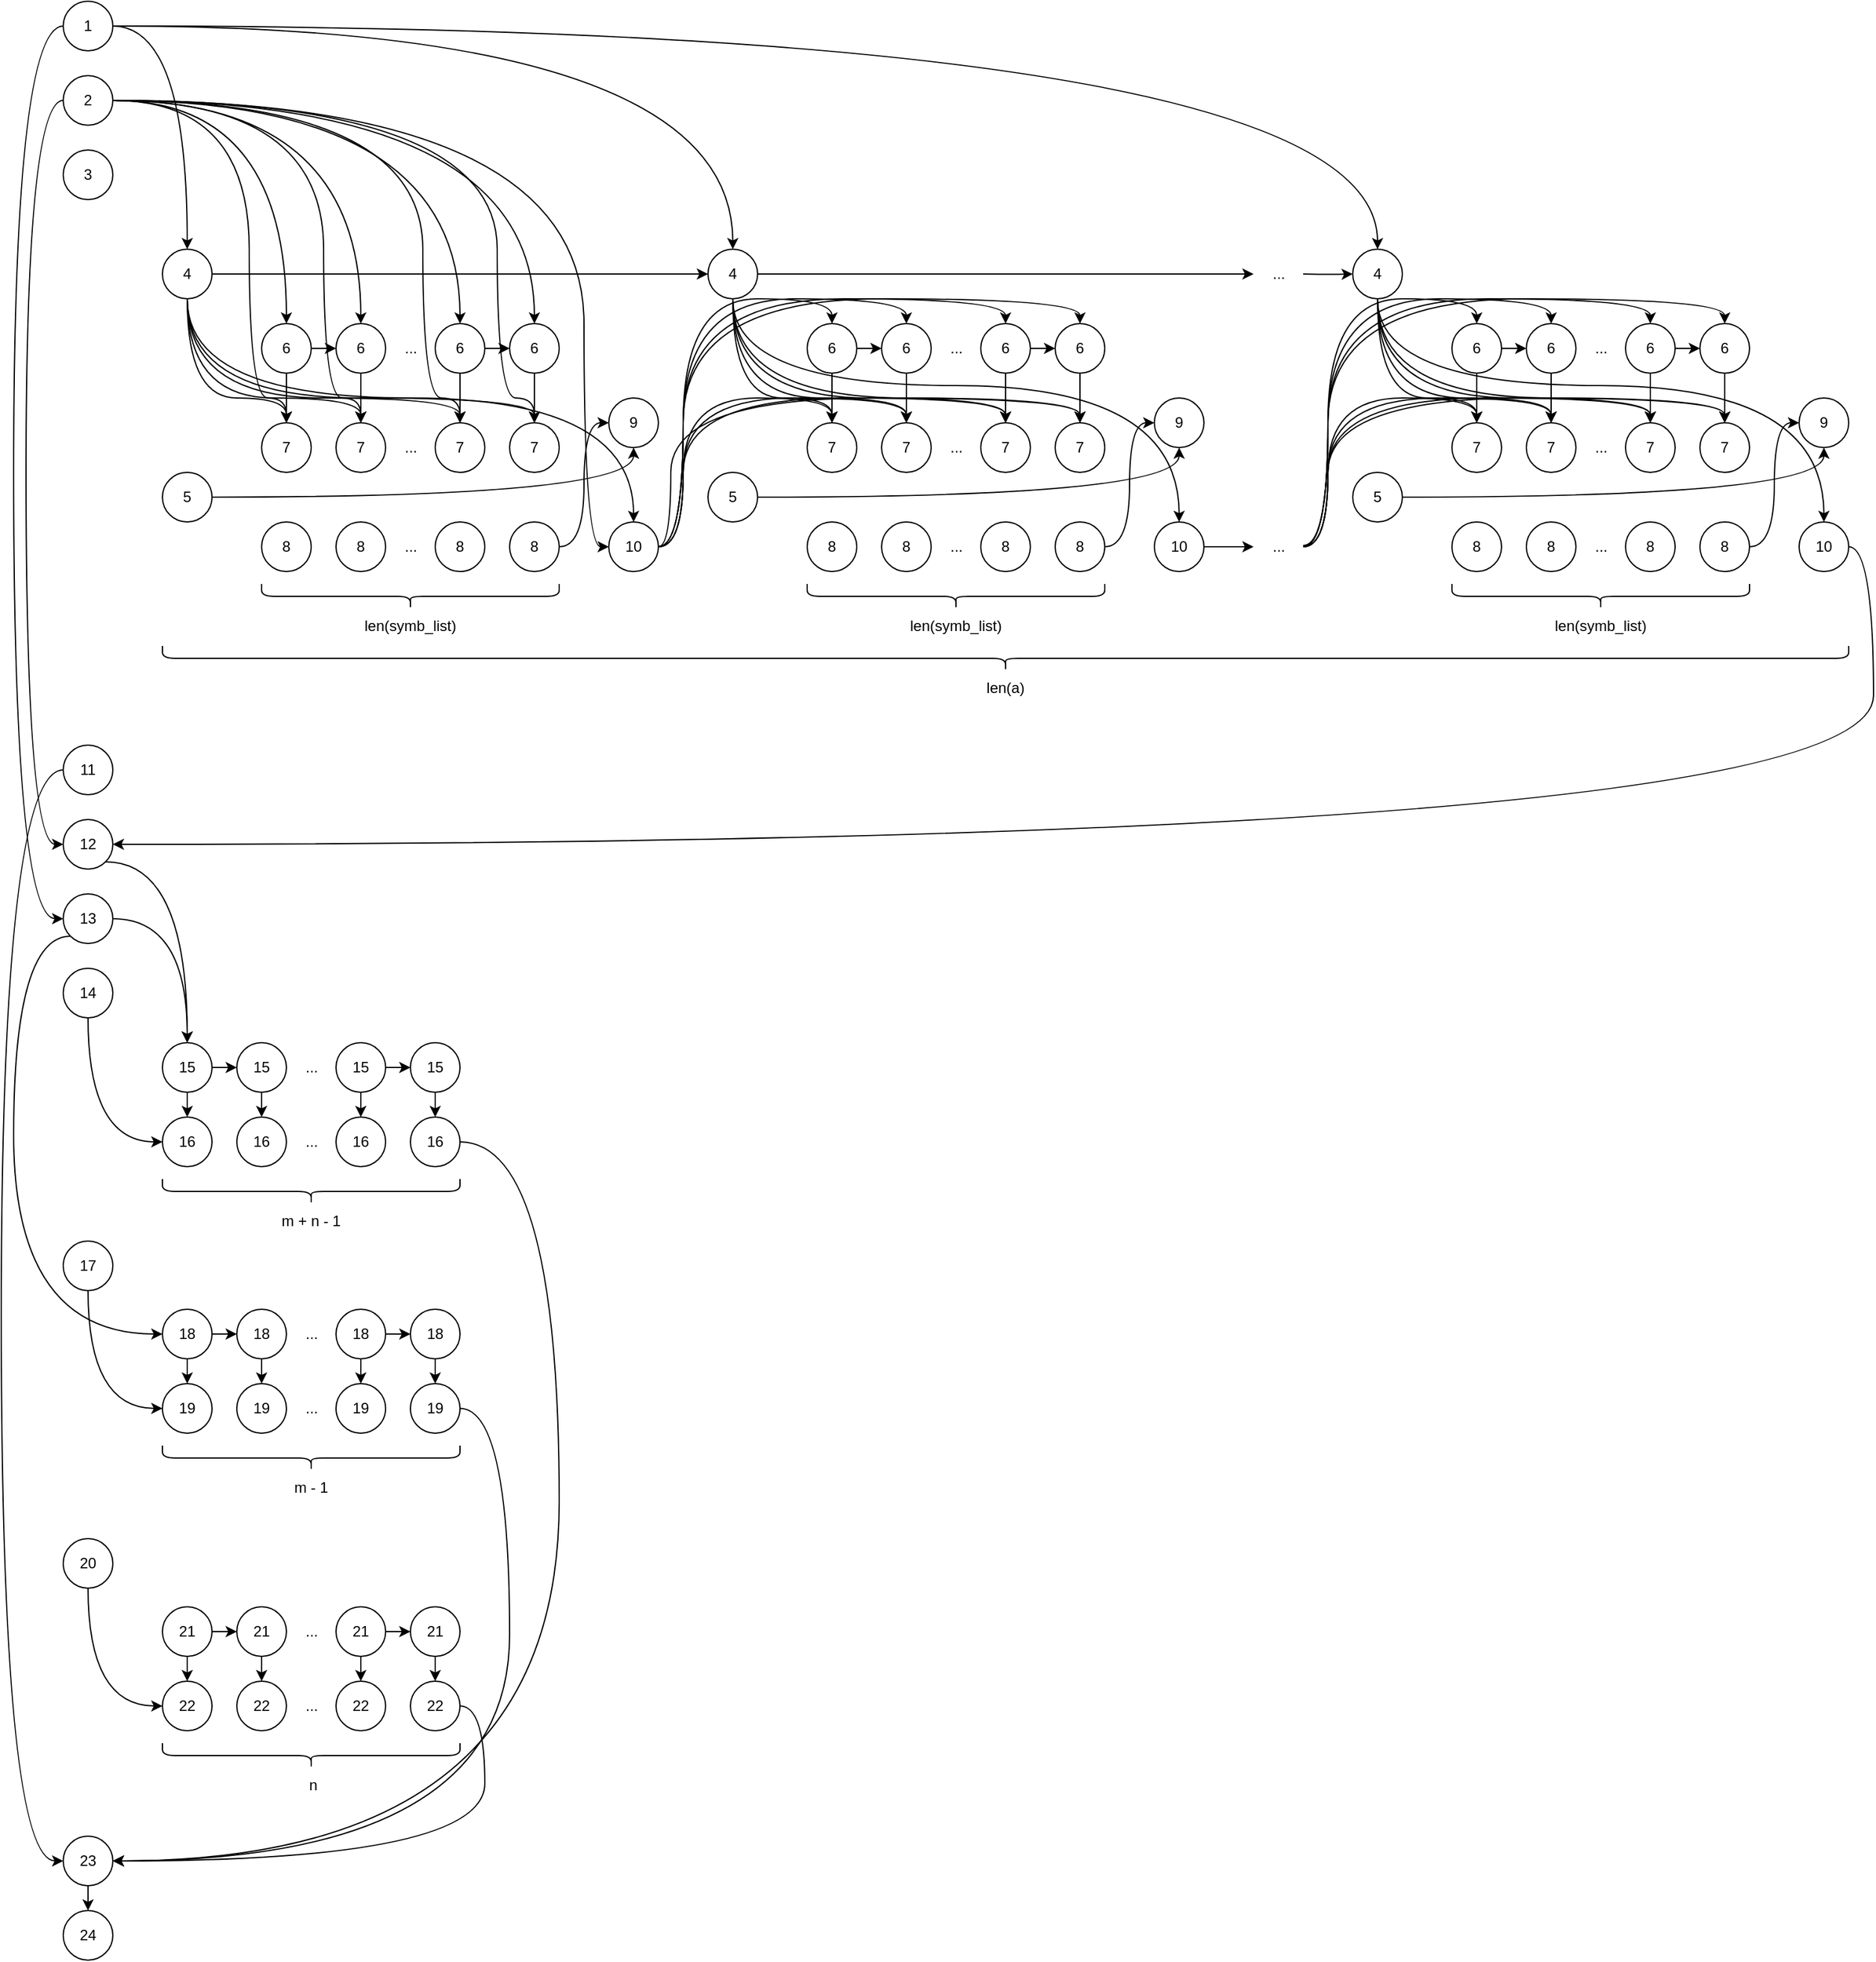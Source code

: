 <mxfile version="14.9.6" type="device"><diagram id="Ya3Sd0qZWWJiJ06EMyBJ" name="Страница 1"><mxGraphModel dx="1222" dy="998" grid="1" gridSize="10" guides="1" tooltips="1" connect="1" arrows="1" fold="1" page="1" pageScale="1" pageWidth="2000" pageHeight="7500" math="0" shadow="0"><root><mxCell id="0"/><mxCell id="1" parent="0"/><mxCell id="p0Tvc78g7s6Uq4kK-p_--172" style="edgeStyle=orthogonalEdgeStyle;curved=1;rounded=0;orthogonalLoop=1;jettySize=auto;html=1;exitX=0.5;exitY=1;exitDx=0;exitDy=0;entryX=0.5;entryY=0;entryDx=0;entryDy=0;" edge="1" parent="1" source="p0Tvc78g7s6Uq4kK-p_--65" target="p0Tvc78g7s6Uq4kK-p_--66"><mxGeometry relative="1" as="geometry"><Array as="points"><mxPoint x="230" y="400"/><mxPoint x="310" y="400"/></Array></mxGeometry></mxCell><mxCell id="p0Tvc78g7s6Uq4kK-p_--173" style="edgeStyle=orthogonalEdgeStyle;curved=1;rounded=0;orthogonalLoop=1;jettySize=auto;html=1;exitX=0.5;exitY=1;exitDx=0;exitDy=0;entryX=0.5;entryY=0;entryDx=0;entryDy=0;" edge="1" parent="1" source="p0Tvc78g7s6Uq4kK-p_--65" target="p0Tvc78g7s6Uq4kK-p_--77"><mxGeometry relative="1" as="geometry"><Array as="points"><mxPoint x="230" y="400"/><mxPoint x="370" y="400"/></Array></mxGeometry></mxCell><mxCell id="p0Tvc78g7s6Uq4kK-p_--174" style="edgeStyle=orthogonalEdgeStyle;curved=1;rounded=0;orthogonalLoop=1;jettySize=auto;html=1;entryX=0.5;entryY=0;entryDx=0;entryDy=0;" edge="1" parent="1" source="p0Tvc78g7s6Uq4kK-p_--65" target="p0Tvc78g7s6Uq4kK-p_--82"><mxGeometry relative="1" as="geometry"><Array as="points"><mxPoint x="230" y="400"/><mxPoint x="450" y="400"/></Array></mxGeometry></mxCell><mxCell id="p0Tvc78g7s6Uq4kK-p_--175" style="edgeStyle=orthogonalEdgeStyle;curved=1;rounded=0;orthogonalLoop=1;jettySize=auto;html=1;exitX=0.5;exitY=1;exitDx=0;exitDy=0;entryX=0.5;entryY=0;entryDx=0;entryDy=0;" edge="1" parent="1" source="p0Tvc78g7s6Uq4kK-p_--65" target="p0Tvc78g7s6Uq4kK-p_--87"><mxGeometry relative="1" as="geometry"><Array as="points"><mxPoint x="230" y="400"/><mxPoint x="510" y="400"/></Array></mxGeometry></mxCell><mxCell id="p0Tvc78g7s6Uq4kK-p_--176" style="edgeStyle=orthogonalEdgeStyle;curved=1;rounded=0;orthogonalLoop=1;jettySize=auto;html=1;exitX=0.5;exitY=1;exitDx=0;exitDy=0;entryX=0.5;entryY=0;entryDx=0;entryDy=0;" edge="1" parent="1" source="p0Tvc78g7s6Uq4kK-p_--65" target="p0Tvc78g7s6Uq4kK-p_--108"><mxGeometry relative="1" as="geometry"><Array as="points"><mxPoint x="230" y="400"/><mxPoint x="590" y="400"/></Array></mxGeometry></mxCell><mxCell id="p0Tvc78g7s6Uq4kK-p_--246" style="edgeStyle=orthogonalEdgeStyle;curved=1;rounded=0;orthogonalLoop=1;jettySize=auto;html=1;entryX=0;entryY=0.5;entryDx=0;entryDy=0;" edge="1" parent="1" source="p0Tvc78g7s6Uq4kK-p_--65" target="p0Tvc78g7s6Uq4kK-p_--185"><mxGeometry relative="1" as="geometry"/></mxCell><mxCell id="p0Tvc78g7s6Uq4kK-p_--65" value="4" style="ellipse;whiteSpace=wrap;html=1;aspect=fixed;" vertex="1" parent="1"><mxGeometry x="210" y="280" width="40" height="40" as="geometry"/></mxCell><mxCell id="p0Tvc78g7s6Uq4kK-p_--66" value="7" style="ellipse;whiteSpace=wrap;html=1;aspect=fixed;" vertex="1" parent="1"><mxGeometry x="290" y="420" width="40" height="40" as="geometry"/></mxCell><mxCell id="p0Tvc78g7s6Uq4kK-p_--76" style="edgeStyle=orthogonalEdgeStyle;curved=1;rounded=0;orthogonalLoop=1;jettySize=auto;html=1;exitX=0.5;exitY=1;exitDx=0;exitDy=0;entryX=0.5;entryY=0;entryDx=0;entryDy=0;" edge="1" parent="1" source="p0Tvc78g7s6Uq4kK-p_--73" target="p0Tvc78g7s6Uq4kK-p_--66"><mxGeometry relative="1" as="geometry"/></mxCell><mxCell id="p0Tvc78g7s6Uq4kK-p_--81" style="edgeStyle=orthogonalEdgeStyle;curved=1;rounded=0;orthogonalLoop=1;jettySize=auto;html=1;exitX=1;exitY=0.5;exitDx=0;exitDy=0;entryX=0;entryY=0.5;entryDx=0;entryDy=0;" edge="1" parent="1" source="p0Tvc78g7s6Uq4kK-p_--73" target="p0Tvc78g7s6Uq4kK-p_--79"><mxGeometry relative="1" as="geometry"/></mxCell><mxCell id="p0Tvc78g7s6Uq4kK-p_--73" value="6" style="ellipse;whiteSpace=wrap;html=1;aspect=fixed;" vertex="1" parent="1"><mxGeometry x="290" y="340" width="40" height="40" as="geometry"/></mxCell><mxCell id="p0Tvc78g7s6Uq4kK-p_--75" value="8" style="ellipse;whiteSpace=wrap;html=1;aspect=fixed;" vertex="1" parent="1"><mxGeometry x="290" y="500" width="40" height="40" as="geometry"/></mxCell><mxCell id="p0Tvc78g7s6Uq4kK-p_--77" value="7" style="ellipse;whiteSpace=wrap;html=1;aspect=fixed;" vertex="1" parent="1"><mxGeometry x="350" y="420" width="40" height="40" as="geometry"/></mxCell><mxCell id="p0Tvc78g7s6Uq4kK-p_--78" style="edgeStyle=orthogonalEdgeStyle;curved=1;rounded=0;orthogonalLoop=1;jettySize=auto;html=1;exitX=0.5;exitY=1;exitDx=0;exitDy=0;entryX=0.5;entryY=0;entryDx=0;entryDy=0;" edge="1" parent="1" source="p0Tvc78g7s6Uq4kK-p_--79" target="p0Tvc78g7s6Uq4kK-p_--77"><mxGeometry relative="1" as="geometry"/></mxCell><mxCell id="p0Tvc78g7s6Uq4kK-p_--79" value="6" style="ellipse;whiteSpace=wrap;html=1;aspect=fixed;" vertex="1" parent="1"><mxGeometry x="350" y="340" width="40" height="40" as="geometry"/></mxCell><mxCell id="p0Tvc78g7s6Uq4kK-p_--80" value="8" style="ellipse;whiteSpace=wrap;html=1;aspect=fixed;" vertex="1" parent="1"><mxGeometry x="350" y="500" width="40" height="40" as="geometry"/></mxCell><mxCell id="p0Tvc78g7s6Uq4kK-p_--82" value="7" style="ellipse;whiteSpace=wrap;html=1;aspect=fixed;" vertex="1" parent="1"><mxGeometry x="430" y="420" width="40" height="40" as="geometry"/></mxCell><mxCell id="p0Tvc78g7s6Uq4kK-p_--83" style="edgeStyle=orthogonalEdgeStyle;curved=1;rounded=0;orthogonalLoop=1;jettySize=auto;html=1;exitX=0.5;exitY=1;exitDx=0;exitDy=0;entryX=0.5;entryY=0;entryDx=0;entryDy=0;" edge="1" parent="1" source="p0Tvc78g7s6Uq4kK-p_--85" target="p0Tvc78g7s6Uq4kK-p_--82"><mxGeometry relative="1" as="geometry"/></mxCell><mxCell id="p0Tvc78g7s6Uq4kK-p_--84" style="edgeStyle=orthogonalEdgeStyle;curved=1;rounded=0;orthogonalLoop=1;jettySize=auto;html=1;exitX=1;exitY=0.5;exitDx=0;exitDy=0;entryX=0;entryY=0.5;entryDx=0;entryDy=0;" edge="1" parent="1" source="p0Tvc78g7s6Uq4kK-p_--85" target="p0Tvc78g7s6Uq4kK-p_--89"><mxGeometry relative="1" as="geometry"/></mxCell><mxCell id="p0Tvc78g7s6Uq4kK-p_--85" value="6" style="ellipse;whiteSpace=wrap;html=1;aspect=fixed;" vertex="1" parent="1"><mxGeometry x="430" y="340" width="40" height="40" as="geometry"/></mxCell><mxCell id="p0Tvc78g7s6Uq4kK-p_--86" value="8" style="ellipse;whiteSpace=wrap;html=1;aspect=fixed;" vertex="1" parent="1"><mxGeometry x="430" y="500" width="40" height="40" as="geometry"/></mxCell><mxCell id="p0Tvc78g7s6Uq4kK-p_--87" value="7" style="ellipse;whiteSpace=wrap;html=1;aspect=fixed;" vertex="1" parent="1"><mxGeometry x="490" y="420" width="40" height="40" as="geometry"/></mxCell><mxCell id="p0Tvc78g7s6Uq4kK-p_--88" style="edgeStyle=orthogonalEdgeStyle;curved=1;rounded=0;orthogonalLoop=1;jettySize=auto;html=1;exitX=0.5;exitY=1;exitDx=0;exitDy=0;entryX=0.5;entryY=0;entryDx=0;entryDy=0;" edge="1" parent="1" source="p0Tvc78g7s6Uq4kK-p_--89" target="p0Tvc78g7s6Uq4kK-p_--87"><mxGeometry relative="1" as="geometry"/></mxCell><mxCell id="p0Tvc78g7s6Uq4kK-p_--89" value="6" style="ellipse;whiteSpace=wrap;html=1;aspect=fixed;" vertex="1" parent="1"><mxGeometry x="490" y="340" width="40" height="40" as="geometry"/></mxCell><mxCell id="p0Tvc78g7s6Uq4kK-p_--109" style="edgeStyle=orthogonalEdgeStyle;curved=1;rounded=0;orthogonalLoop=1;jettySize=auto;html=1;exitX=1;exitY=0.5;exitDx=0;exitDy=0;entryX=0;entryY=0.5;entryDx=0;entryDy=0;" edge="1" parent="1" source="p0Tvc78g7s6Uq4kK-p_--90" target="p0Tvc78g7s6Uq4kK-p_--107"><mxGeometry relative="1" as="geometry"><Array as="points"><mxPoint x="550" y="520"/><mxPoint x="550" y="420"/></Array></mxGeometry></mxCell><mxCell id="p0Tvc78g7s6Uq4kK-p_--90" value="8" style="ellipse;whiteSpace=wrap;html=1;aspect=fixed;" vertex="1" parent="1"><mxGeometry x="490" y="500" width="40" height="40" as="geometry"/></mxCell><mxCell id="p0Tvc78g7s6Uq4kK-p_--91" value="&amp;nbsp; ...&amp;nbsp;&amp;nbsp;" style="text;html=1;align=center;verticalAlign=middle;resizable=0;points=[];autosize=1;strokeColor=none;" vertex="1" parent="1"><mxGeometry x="390" y="350" width="40" height="20" as="geometry"/></mxCell><mxCell id="p0Tvc78g7s6Uq4kK-p_--92" value="&amp;nbsp; ...&amp;nbsp;&amp;nbsp;" style="text;html=1;align=center;verticalAlign=middle;resizable=0;points=[];autosize=1;strokeColor=none;" vertex="1" parent="1"><mxGeometry x="390" y="430" width="40" height="20" as="geometry"/></mxCell><mxCell id="p0Tvc78g7s6Uq4kK-p_--93" value="&amp;nbsp; ...&amp;nbsp;&amp;nbsp;" style="text;html=1;align=center;verticalAlign=middle;resizable=0;points=[];autosize=1;strokeColor=none;" vertex="1" parent="1"><mxGeometry x="390" y="510" width="40" height="20" as="geometry"/></mxCell><mxCell id="p0Tvc78g7s6Uq4kK-p_--177" style="edgeStyle=orthogonalEdgeStyle;curved=1;rounded=0;orthogonalLoop=1;jettySize=auto;html=1;exitX=1;exitY=0.5;exitDx=0;exitDy=0;entryX=0.5;entryY=1;entryDx=0;entryDy=0;" edge="1" parent="1" source="p0Tvc78g7s6Uq4kK-p_--104" target="p0Tvc78g7s6Uq4kK-p_--107"><mxGeometry relative="1" as="geometry"/></mxCell><mxCell id="p0Tvc78g7s6Uq4kK-p_--104" value="5" style="ellipse;whiteSpace=wrap;html=1;aspect=fixed;" vertex="1" parent="1"><mxGeometry x="210" y="460" width="40" height="40" as="geometry"/></mxCell><mxCell id="p0Tvc78g7s6Uq4kK-p_--106" value="len(symb_list)" style="shape=curlyBracket;whiteSpace=wrap;html=1;rounded=1;size=0.5;labelPosition=center;verticalLabelPosition=bottom;align=center;verticalAlign=top;direction=north;spacingBottom=0;" vertex="1" parent="1"><mxGeometry x="290" y="550" width="240" height="20" as="geometry"/></mxCell><mxCell id="p0Tvc78g7s6Uq4kK-p_--107" value="9" style="ellipse;whiteSpace=wrap;html=1;aspect=fixed;" vertex="1" parent="1"><mxGeometry x="570" y="400" width="40" height="40" as="geometry"/></mxCell><mxCell id="p0Tvc78g7s6Uq4kK-p_--456" style="edgeStyle=orthogonalEdgeStyle;curved=1;rounded=0;orthogonalLoop=1;jettySize=auto;html=1;entryX=0.5;entryY=0;entryDx=0;entryDy=0;" edge="1" parent="1" source="p0Tvc78g7s6Uq4kK-p_--108" target="p0Tvc78g7s6Uq4kK-p_--189"><mxGeometry relative="1" as="geometry"><Array as="points"><mxPoint x="630" y="520"/><mxPoint x="630" y="320"/><mxPoint x="750" y="320"/></Array></mxGeometry></mxCell><mxCell id="p0Tvc78g7s6Uq4kK-p_--457" style="edgeStyle=orthogonalEdgeStyle;curved=1;rounded=0;orthogonalLoop=1;jettySize=auto;html=1;entryX=0.5;entryY=0;entryDx=0;entryDy=0;" edge="1" parent="1" source="p0Tvc78g7s6Uq4kK-p_--108" target="p0Tvc78g7s6Uq4kK-p_--193"><mxGeometry relative="1" as="geometry"><Array as="points"><mxPoint x="630" y="520"/><mxPoint x="630" y="320"/><mxPoint x="810" y="320"/></Array></mxGeometry></mxCell><mxCell id="p0Tvc78g7s6Uq4kK-p_--458" style="edgeStyle=orthogonalEdgeStyle;curved=1;rounded=0;orthogonalLoop=1;jettySize=auto;html=1;entryX=0.5;entryY=0;entryDx=0;entryDy=0;" edge="1" parent="1" source="p0Tvc78g7s6Uq4kK-p_--108" target="p0Tvc78g7s6Uq4kK-p_--198"><mxGeometry relative="1" as="geometry"><Array as="points"><mxPoint x="630" y="520"/><mxPoint x="630" y="320"/><mxPoint x="890" y="320"/></Array></mxGeometry></mxCell><mxCell id="p0Tvc78g7s6Uq4kK-p_--460" style="edgeStyle=orthogonalEdgeStyle;curved=1;rounded=0;orthogonalLoop=1;jettySize=auto;html=1;entryX=0.5;entryY=0;entryDx=0;entryDy=0;" edge="1" parent="1" source="p0Tvc78g7s6Uq4kK-p_--108" target="p0Tvc78g7s6Uq4kK-p_--202"><mxGeometry relative="1" as="geometry"><Array as="points"><mxPoint x="630" y="520"/><mxPoint x="630" y="320"/><mxPoint x="950" y="320"/></Array></mxGeometry></mxCell><mxCell id="p0Tvc78g7s6Uq4kK-p_--472" style="edgeStyle=orthogonalEdgeStyle;curved=1;rounded=0;orthogonalLoop=1;jettySize=auto;html=1;exitX=1;exitY=0.5;exitDx=0;exitDy=0;entryX=0.5;entryY=0;entryDx=0;entryDy=0;" edge="1" parent="1" source="p0Tvc78g7s6Uq4kK-p_--108" target="p0Tvc78g7s6Uq4kK-p_--186"><mxGeometry relative="1" as="geometry"><Array as="points"><mxPoint x="630" y="520"/><mxPoint x="630" y="400"/><mxPoint x="750" y="400"/></Array></mxGeometry></mxCell><mxCell id="p0Tvc78g7s6Uq4kK-p_--473" style="edgeStyle=orthogonalEdgeStyle;curved=1;rounded=0;orthogonalLoop=1;jettySize=auto;html=1;entryX=0.5;entryY=0;entryDx=0;entryDy=0;" edge="1" parent="1" source="p0Tvc78g7s6Uq4kK-p_--108" target="p0Tvc78g7s6Uq4kK-p_--191"><mxGeometry relative="1" as="geometry"><Array as="points"><mxPoint x="630" y="520"/><mxPoint x="630" y="400"/><mxPoint x="810" y="400"/></Array></mxGeometry></mxCell><mxCell id="p0Tvc78g7s6Uq4kK-p_--474" style="edgeStyle=orthogonalEdgeStyle;curved=1;rounded=0;orthogonalLoop=1;jettySize=auto;html=1;entryX=0.5;entryY=0;entryDx=0;entryDy=0;" edge="1" parent="1" source="p0Tvc78g7s6Uq4kK-p_--108" target="p0Tvc78g7s6Uq4kK-p_--195"><mxGeometry relative="1" as="geometry"><Array as="points"><mxPoint x="630" y="520"/><mxPoint x="630" y="400"/><mxPoint x="890" y="400"/></Array></mxGeometry></mxCell><mxCell id="p0Tvc78g7s6Uq4kK-p_--475" style="edgeStyle=orthogonalEdgeStyle;curved=1;rounded=0;orthogonalLoop=1;jettySize=auto;html=1;entryX=0.5;entryY=0;entryDx=0;entryDy=0;" edge="1" parent="1" source="p0Tvc78g7s6Uq4kK-p_--108" target="p0Tvc78g7s6Uq4kK-p_--200"><mxGeometry relative="1" as="geometry"><Array as="points"><mxPoint x="620" y="520"/><mxPoint x="620" y="400"/><mxPoint x="950" y="400"/></Array></mxGeometry></mxCell><mxCell id="p0Tvc78g7s6Uq4kK-p_--108" value="10" style="ellipse;whiteSpace=wrap;html=1;aspect=fixed;" vertex="1" parent="1"><mxGeometry x="570" y="500" width="40" height="40" as="geometry"/></mxCell><mxCell id="p0Tvc78g7s6Uq4kK-p_--180" style="edgeStyle=orthogonalEdgeStyle;curved=1;rounded=0;orthogonalLoop=1;jettySize=auto;html=1;exitX=0.5;exitY=1;exitDx=0;exitDy=0;entryX=0.5;entryY=0;entryDx=0;entryDy=0;" edge="1" parent="1" source="p0Tvc78g7s6Uq4kK-p_--185" target="p0Tvc78g7s6Uq4kK-p_--186"><mxGeometry relative="1" as="geometry"><Array as="points"><mxPoint x="670" y="400"/><mxPoint x="750" y="400"/></Array></mxGeometry></mxCell><mxCell id="p0Tvc78g7s6Uq4kK-p_--181" style="edgeStyle=orthogonalEdgeStyle;curved=1;rounded=0;orthogonalLoop=1;jettySize=auto;html=1;exitX=0.5;exitY=1;exitDx=0;exitDy=0;entryX=0.5;entryY=0;entryDx=0;entryDy=0;" edge="1" parent="1" source="p0Tvc78g7s6Uq4kK-p_--185" target="p0Tvc78g7s6Uq4kK-p_--191"><mxGeometry relative="1" as="geometry"><Array as="points"><mxPoint x="670" y="400"/><mxPoint x="810" y="400"/></Array></mxGeometry></mxCell><mxCell id="p0Tvc78g7s6Uq4kK-p_--182" style="edgeStyle=orthogonalEdgeStyle;curved=1;rounded=0;orthogonalLoop=1;jettySize=auto;html=1;entryX=0.5;entryY=0;entryDx=0;entryDy=0;" edge="1" parent="1" source="p0Tvc78g7s6Uq4kK-p_--185" target="p0Tvc78g7s6Uq4kK-p_--195"><mxGeometry relative="1" as="geometry"><Array as="points"><mxPoint x="670" y="400"/><mxPoint x="890" y="400"/></Array></mxGeometry></mxCell><mxCell id="p0Tvc78g7s6Uq4kK-p_--183" style="edgeStyle=orthogonalEdgeStyle;curved=1;rounded=0;orthogonalLoop=1;jettySize=auto;html=1;exitX=0.5;exitY=1;exitDx=0;exitDy=0;entryX=0.5;entryY=0;entryDx=0;entryDy=0;" edge="1" parent="1" source="p0Tvc78g7s6Uq4kK-p_--185" target="p0Tvc78g7s6Uq4kK-p_--200"><mxGeometry relative="1" as="geometry"><Array as="points"><mxPoint x="670" y="400"/><mxPoint x="950" y="400"/></Array></mxGeometry></mxCell><mxCell id="p0Tvc78g7s6Uq4kK-p_--184" style="edgeStyle=orthogonalEdgeStyle;curved=1;rounded=0;orthogonalLoop=1;jettySize=auto;html=1;exitX=0.5;exitY=1;exitDx=0;exitDy=0;entryX=0.5;entryY=0;entryDx=0;entryDy=0;" edge="1" parent="1" source="p0Tvc78g7s6Uq4kK-p_--185" target="p0Tvc78g7s6Uq4kK-p_--212"><mxGeometry relative="1" as="geometry"><Array as="points"><mxPoint x="670" y="390"/><mxPoint x="1030" y="390"/></Array></mxGeometry></mxCell><mxCell id="p0Tvc78g7s6Uq4kK-p_--446" style="edgeStyle=orthogonalEdgeStyle;curved=1;rounded=0;orthogonalLoop=1;jettySize=auto;html=1;" edge="1" parent="1" source="p0Tvc78g7s6Uq4kK-p_--185"><mxGeometry relative="1" as="geometry"><mxPoint x="1090" y="300" as="targetPoint"/></mxGeometry></mxCell><mxCell id="p0Tvc78g7s6Uq4kK-p_--185" value="4" style="ellipse;whiteSpace=wrap;html=1;aspect=fixed;" vertex="1" parent="1"><mxGeometry x="650" y="280" width="40" height="40" as="geometry"/></mxCell><mxCell id="p0Tvc78g7s6Uq4kK-p_--186" value="7" style="ellipse;whiteSpace=wrap;html=1;aspect=fixed;" vertex="1" parent="1"><mxGeometry x="730" y="420" width="40" height="40" as="geometry"/></mxCell><mxCell id="p0Tvc78g7s6Uq4kK-p_--187" style="edgeStyle=orthogonalEdgeStyle;curved=1;rounded=0;orthogonalLoop=1;jettySize=auto;html=1;exitX=0.5;exitY=1;exitDx=0;exitDy=0;entryX=0.5;entryY=0;entryDx=0;entryDy=0;" edge="1" parent="1" source="p0Tvc78g7s6Uq4kK-p_--189" target="p0Tvc78g7s6Uq4kK-p_--186"><mxGeometry relative="1" as="geometry"/></mxCell><mxCell id="p0Tvc78g7s6Uq4kK-p_--188" style="edgeStyle=orthogonalEdgeStyle;curved=1;rounded=0;orthogonalLoop=1;jettySize=auto;html=1;exitX=1;exitY=0.5;exitDx=0;exitDy=0;entryX=0;entryY=0.5;entryDx=0;entryDy=0;" edge="1" parent="1" source="p0Tvc78g7s6Uq4kK-p_--189" target="p0Tvc78g7s6Uq4kK-p_--193"><mxGeometry relative="1" as="geometry"/></mxCell><mxCell id="p0Tvc78g7s6Uq4kK-p_--189" value="6" style="ellipse;whiteSpace=wrap;html=1;aspect=fixed;" vertex="1" parent="1"><mxGeometry x="730" y="340" width="40" height="40" as="geometry"/></mxCell><mxCell id="p0Tvc78g7s6Uq4kK-p_--190" value="8" style="ellipse;whiteSpace=wrap;html=1;aspect=fixed;" vertex="1" parent="1"><mxGeometry x="730" y="500" width="40" height="40" as="geometry"/></mxCell><mxCell id="p0Tvc78g7s6Uq4kK-p_--191" value="7" style="ellipse;whiteSpace=wrap;html=1;aspect=fixed;" vertex="1" parent="1"><mxGeometry x="790" y="420" width="40" height="40" as="geometry"/></mxCell><mxCell id="p0Tvc78g7s6Uq4kK-p_--192" style="edgeStyle=orthogonalEdgeStyle;curved=1;rounded=0;orthogonalLoop=1;jettySize=auto;html=1;exitX=0.5;exitY=1;exitDx=0;exitDy=0;entryX=0.5;entryY=0;entryDx=0;entryDy=0;" edge="1" parent="1" source="p0Tvc78g7s6Uq4kK-p_--193" target="p0Tvc78g7s6Uq4kK-p_--191"><mxGeometry relative="1" as="geometry"/></mxCell><mxCell id="p0Tvc78g7s6Uq4kK-p_--193" value="6" style="ellipse;whiteSpace=wrap;html=1;aspect=fixed;" vertex="1" parent="1"><mxGeometry x="790" y="340" width="40" height="40" as="geometry"/></mxCell><mxCell id="p0Tvc78g7s6Uq4kK-p_--194" value="8" style="ellipse;whiteSpace=wrap;html=1;aspect=fixed;" vertex="1" parent="1"><mxGeometry x="790" y="500" width="40" height="40" as="geometry"/></mxCell><mxCell id="p0Tvc78g7s6Uq4kK-p_--195" value="7" style="ellipse;whiteSpace=wrap;html=1;aspect=fixed;" vertex="1" parent="1"><mxGeometry x="870" y="420" width="40" height="40" as="geometry"/></mxCell><mxCell id="p0Tvc78g7s6Uq4kK-p_--196" style="edgeStyle=orthogonalEdgeStyle;curved=1;rounded=0;orthogonalLoop=1;jettySize=auto;html=1;exitX=0.5;exitY=1;exitDx=0;exitDy=0;entryX=0.5;entryY=0;entryDx=0;entryDy=0;" edge="1" parent="1" source="p0Tvc78g7s6Uq4kK-p_--198" target="p0Tvc78g7s6Uq4kK-p_--195"><mxGeometry relative="1" as="geometry"/></mxCell><mxCell id="p0Tvc78g7s6Uq4kK-p_--197" style="edgeStyle=orthogonalEdgeStyle;curved=1;rounded=0;orthogonalLoop=1;jettySize=auto;html=1;exitX=1;exitY=0.5;exitDx=0;exitDy=0;entryX=0;entryY=0.5;entryDx=0;entryDy=0;" edge="1" parent="1" source="p0Tvc78g7s6Uq4kK-p_--198" target="p0Tvc78g7s6Uq4kK-p_--202"><mxGeometry relative="1" as="geometry"/></mxCell><mxCell id="p0Tvc78g7s6Uq4kK-p_--198" value="6" style="ellipse;whiteSpace=wrap;html=1;aspect=fixed;" vertex="1" parent="1"><mxGeometry x="870" y="340" width="40" height="40" as="geometry"/></mxCell><mxCell id="p0Tvc78g7s6Uq4kK-p_--199" value="8" style="ellipse;whiteSpace=wrap;html=1;aspect=fixed;" vertex="1" parent="1"><mxGeometry x="870" y="500" width="40" height="40" as="geometry"/></mxCell><mxCell id="p0Tvc78g7s6Uq4kK-p_--200" value="7" style="ellipse;whiteSpace=wrap;html=1;aspect=fixed;" vertex="1" parent="1"><mxGeometry x="930" y="420" width="40" height="40" as="geometry"/></mxCell><mxCell id="p0Tvc78g7s6Uq4kK-p_--201" style="edgeStyle=orthogonalEdgeStyle;curved=1;rounded=0;orthogonalLoop=1;jettySize=auto;html=1;exitX=0.5;exitY=1;exitDx=0;exitDy=0;entryX=0.5;entryY=0;entryDx=0;entryDy=0;" edge="1" parent="1" source="p0Tvc78g7s6Uq4kK-p_--202" target="p0Tvc78g7s6Uq4kK-p_--200"><mxGeometry relative="1" as="geometry"/></mxCell><mxCell id="p0Tvc78g7s6Uq4kK-p_--202" value="6" style="ellipse;whiteSpace=wrap;html=1;aspect=fixed;" vertex="1" parent="1"><mxGeometry x="930" y="340" width="40" height="40" as="geometry"/></mxCell><mxCell id="p0Tvc78g7s6Uq4kK-p_--203" style="edgeStyle=orthogonalEdgeStyle;curved=1;rounded=0;orthogonalLoop=1;jettySize=auto;html=1;exitX=1;exitY=0.5;exitDx=0;exitDy=0;entryX=0;entryY=0.5;entryDx=0;entryDy=0;" edge="1" parent="1" source="p0Tvc78g7s6Uq4kK-p_--204" target="p0Tvc78g7s6Uq4kK-p_--211"><mxGeometry relative="1" as="geometry"><Array as="points"><mxPoint x="990" y="520"/><mxPoint x="990" y="420"/></Array></mxGeometry></mxCell><mxCell id="p0Tvc78g7s6Uq4kK-p_--204" value="8" style="ellipse;whiteSpace=wrap;html=1;aspect=fixed;" vertex="1" parent="1"><mxGeometry x="930" y="500" width="40" height="40" as="geometry"/></mxCell><mxCell id="p0Tvc78g7s6Uq4kK-p_--205" value="&amp;nbsp; ...&amp;nbsp;&amp;nbsp;" style="text;html=1;align=center;verticalAlign=middle;resizable=0;points=[];autosize=1;strokeColor=none;" vertex="1" parent="1"><mxGeometry x="830" y="350" width="40" height="20" as="geometry"/></mxCell><mxCell id="p0Tvc78g7s6Uq4kK-p_--206" value="&amp;nbsp; ...&amp;nbsp;&amp;nbsp;" style="text;html=1;align=center;verticalAlign=middle;resizable=0;points=[];autosize=1;strokeColor=none;" vertex="1" parent="1"><mxGeometry x="830" y="430" width="40" height="20" as="geometry"/></mxCell><mxCell id="p0Tvc78g7s6Uq4kK-p_--207" value="&amp;nbsp; ...&amp;nbsp;&amp;nbsp;" style="text;html=1;align=center;verticalAlign=middle;resizable=0;points=[];autosize=1;strokeColor=none;" vertex="1" parent="1"><mxGeometry x="830" y="510" width="40" height="20" as="geometry"/></mxCell><mxCell id="p0Tvc78g7s6Uq4kK-p_--208" style="edgeStyle=orthogonalEdgeStyle;curved=1;rounded=0;orthogonalLoop=1;jettySize=auto;html=1;exitX=1;exitY=0.5;exitDx=0;exitDy=0;entryX=0.5;entryY=1;entryDx=0;entryDy=0;" edge="1" parent="1" source="p0Tvc78g7s6Uq4kK-p_--209" target="p0Tvc78g7s6Uq4kK-p_--211"><mxGeometry relative="1" as="geometry"/></mxCell><mxCell id="p0Tvc78g7s6Uq4kK-p_--209" value="5" style="ellipse;whiteSpace=wrap;html=1;aspect=fixed;" vertex="1" parent="1"><mxGeometry x="650" y="460" width="40" height="40" as="geometry"/></mxCell><mxCell id="p0Tvc78g7s6Uq4kK-p_--210" value="len(symb_list)" style="shape=curlyBracket;whiteSpace=wrap;html=1;rounded=1;size=0.5;labelPosition=center;verticalLabelPosition=bottom;align=center;verticalAlign=top;direction=north;spacingBottom=0;" vertex="1" parent="1"><mxGeometry x="730" y="550" width="240" height="20" as="geometry"/></mxCell><mxCell id="p0Tvc78g7s6Uq4kK-p_--211" value="9" style="ellipse;whiteSpace=wrap;html=1;aspect=fixed;" vertex="1" parent="1"><mxGeometry x="1010" y="400" width="40" height="40" as="geometry"/></mxCell><mxCell id="p0Tvc78g7s6Uq4kK-p_--461" style="edgeStyle=orthogonalEdgeStyle;curved=1;rounded=0;orthogonalLoop=1;jettySize=auto;html=1;" edge="1" parent="1" source="p0Tvc78g7s6Uq4kK-p_--212"><mxGeometry relative="1" as="geometry"><mxPoint x="1090" y="520" as="targetPoint"/></mxGeometry></mxCell><mxCell id="p0Tvc78g7s6Uq4kK-p_--212" value="10" style="ellipse;whiteSpace=wrap;html=1;aspect=fixed;" vertex="1" parent="1"><mxGeometry x="1010" y="500" width="40" height="40" as="geometry"/></mxCell><mxCell id="p0Tvc78g7s6Uq4kK-p_--413" style="edgeStyle=orthogonalEdgeStyle;curved=1;rounded=0;orthogonalLoop=1;jettySize=auto;html=1;exitX=0.5;exitY=1;exitDx=0;exitDy=0;entryX=0.5;entryY=0;entryDx=0;entryDy=0;" edge="1" parent="1" source="p0Tvc78g7s6Uq4kK-p_--418" target="p0Tvc78g7s6Uq4kK-p_--419"><mxGeometry relative="1" as="geometry"><Array as="points"><mxPoint x="1190" y="400"/><mxPoint x="1270" y="400"/></Array></mxGeometry></mxCell><mxCell id="p0Tvc78g7s6Uq4kK-p_--414" style="edgeStyle=orthogonalEdgeStyle;curved=1;rounded=0;orthogonalLoop=1;jettySize=auto;html=1;exitX=0.5;exitY=1;exitDx=0;exitDy=0;entryX=0.5;entryY=0;entryDx=0;entryDy=0;" edge="1" parent="1" source="p0Tvc78g7s6Uq4kK-p_--418" target="p0Tvc78g7s6Uq4kK-p_--424"><mxGeometry relative="1" as="geometry"><Array as="points"><mxPoint x="1190" y="400"/><mxPoint x="1330" y="400"/></Array></mxGeometry></mxCell><mxCell id="p0Tvc78g7s6Uq4kK-p_--415" style="edgeStyle=orthogonalEdgeStyle;curved=1;rounded=0;orthogonalLoop=1;jettySize=auto;html=1;entryX=0.5;entryY=0;entryDx=0;entryDy=0;" edge="1" parent="1" source="p0Tvc78g7s6Uq4kK-p_--418" target="p0Tvc78g7s6Uq4kK-p_--428"><mxGeometry relative="1" as="geometry"><Array as="points"><mxPoint x="1190" y="400"/><mxPoint x="1410" y="400"/></Array></mxGeometry></mxCell><mxCell id="p0Tvc78g7s6Uq4kK-p_--416" style="edgeStyle=orthogonalEdgeStyle;curved=1;rounded=0;orthogonalLoop=1;jettySize=auto;html=1;exitX=0.5;exitY=1;exitDx=0;exitDy=0;entryX=0.5;entryY=0;entryDx=0;entryDy=0;" edge="1" parent="1" source="p0Tvc78g7s6Uq4kK-p_--418" target="p0Tvc78g7s6Uq4kK-p_--433"><mxGeometry relative="1" as="geometry"><Array as="points"><mxPoint x="1190" y="400"/><mxPoint x="1470" y="400"/></Array></mxGeometry></mxCell><mxCell id="p0Tvc78g7s6Uq4kK-p_--417" style="edgeStyle=orthogonalEdgeStyle;curved=1;rounded=0;orthogonalLoop=1;jettySize=auto;html=1;exitX=0.5;exitY=1;exitDx=0;exitDy=0;entryX=0.5;entryY=0;entryDx=0;entryDy=0;" edge="1" parent="1" source="p0Tvc78g7s6Uq4kK-p_--418" target="p0Tvc78g7s6Uq4kK-p_--445"><mxGeometry relative="1" as="geometry"><Array as="points"><mxPoint x="1190" y="390"/><mxPoint x="1550" y="390"/></Array></mxGeometry></mxCell><mxCell id="p0Tvc78g7s6Uq4kK-p_--418" value="4" style="ellipse;whiteSpace=wrap;html=1;aspect=fixed;" vertex="1" parent="1"><mxGeometry x="1170" y="280" width="40" height="40" as="geometry"/></mxCell><mxCell id="p0Tvc78g7s6Uq4kK-p_--419" value="7" style="ellipse;whiteSpace=wrap;html=1;aspect=fixed;" vertex="1" parent="1"><mxGeometry x="1250" y="420" width="40" height="40" as="geometry"/></mxCell><mxCell id="p0Tvc78g7s6Uq4kK-p_--420" style="edgeStyle=orthogonalEdgeStyle;curved=1;rounded=0;orthogonalLoop=1;jettySize=auto;html=1;exitX=0.5;exitY=1;exitDx=0;exitDy=0;entryX=0.5;entryY=0;entryDx=0;entryDy=0;" edge="1" parent="1" source="p0Tvc78g7s6Uq4kK-p_--422" target="p0Tvc78g7s6Uq4kK-p_--419"><mxGeometry relative="1" as="geometry"/></mxCell><mxCell id="p0Tvc78g7s6Uq4kK-p_--421" style="edgeStyle=orthogonalEdgeStyle;curved=1;rounded=0;orthogonalLoop=1;jettySize=auto;html=1;exitX=1;exitY=0.5;exitDx=0;exitDy=0;entryX=0;entryY=0.5;entryDx=0;entryDy=0;" edge="1" parent="1" source="p0Tvc78g7s6Uq4kK-p_--422" target="p0Tvc78g7s6Uq4kK-p_--426"><mxGeometry relative="1" as="geometry"/></mxCell><mxCell id="p0Tvc78g7s6Uq4kK-p_--422" value="6" style="ellipse;whiteSpace=wrap;html=1;aspect=fixed;" vertex="1" parent="1"><mxGeometry x="1250" y="340" width="40" height="40" as="geometry"/></mxCell><mxCell id="p0Tvc78g7s6Uq4kK-p_--423" value="8" style="ellipse;whiteSpace=wrap;html=1;aspect=fixed;" vertex="1" parent="1"><mxGeometry x="1250" y="500" width="40" height="40" as="geometry"/></mxCell><mxCell id="p0Tvc78g7s6Uq4kK-p_--424" value="7" style="ellipse;whiteSpace=wrap;html=1;aspect=fixed;" vertex="1" parent="1"><mxGeometry x="1310" y="420" width="40" height="40" as="geometry"/></mxCell><mxCell id="p0Tvc78g7s6Uq4kK-p_--425" style="edgeStyle=orthogonalEdgeStyle;curved=1;rounded=0;orthogonalLoop=1;jettySize=auto;html=1;exitX=0.5;exitY=1;exitDx=0;exitDy=0;entryX=0.5;entryY=0;entryDx=0;entryDy=0;" edge="1" parent="1" source="p0Tvc78g7s6Uq4kK-p_--426" target="p0Tvc78g7s6Uq4kK-p_--424"><mxGeometry relative="1" as="geometry"/></mxCell><mxCell id="p0Tvc78g7s6Uq4kK-p_--426" value="6" style="ellipse;whiteSpace=wrap;html=1;aspect=fixed;" vertex="1" parent="1"><mxGeometry x="1310" y="340" width="40" height="40" as="geometry"/></mxCell><mxCell id="p0Tvc78g7s6Uq4kK-p_--427" value="8" style="ellipse;whiteSpace=wrap;html=1;aspect=fixed;" vertex="1" parent="1"><mxGeometry x="1310" y="500" width="40" height="40" as="geometry"/></mxCell><mxCell id="p0Tvc78g7s6Uq4kK-p_--428" value="7" style="ellipse;whiteSpace=wrap;html=1;aspect=fixed;" vertex="1" parent="1"><mxGeometry x="1390" y="420" width="40" height="40" as="geometry"/></mxCell><mxCell id="p0Tvc78g7s6Uq4kK-p_--429" style="edgeStyle=orthogonalEdgeStyle;curved=1;rounded=0;orthogonalLoop=1;jettySize=auto;html=1;exitX=0.5;exitY=1;exitDx=0;exitDy=0;entryX=0.5;entryY=0;entryDx=0;entryDy=0;" edge="1" parent="1" source="p0Tvc78g7s6Uq4kK-p_--431" target="p0Tvc78g7s6Uq4kK-p_--428"><mxGeometry relative="1" as="geometry"/></mxCell><mxCell id="p0Tvc78g7s6Uq4kK-p_--430" style="edgeStyle=orthogonalEdgeStyle;curved=1;rounded=0;orthogonalLoop=1;jettySize=auto;html=1;exitX=1;exitY=0.5;exitDx=0;exitDy=0;entryX=0;entryY=0.5;entryDx=0;entryDy=0;" edge="1" parent="1" source="p0Tvc78g7s6Uq4kK-p_--431" target="p0Tvc78g7s6Uq4kK-p_--435"><mxGeometry relative="1" as="geometry"/></mxCell><mxCell id="p0Tvc78g7s6Uq4kK-p_--431" value="6" style="ellipse;whiteSpace=wrap;html=1;aspect=fixed;" vertex="1" parent="1"><mxGeometry x="1390" y="340" width="40" height="40" as="geometry"/></mxCell><mxCell id="p0Tvc78g7s6Uq4kK-p_--432" value="8" style="ellipse;whiteSpace=wrap;html=1;aspect=fixed;" vertex="1" parent="1"><mxGeometry x="1390" y="500" width="40" height="40" as="geometry"/></mxCell><mxCell id="p0Tvc78g7s6Uq4kK-p_--433" value="7" style="ellipse;whiteSpace=wrap;html=1;aspect=fixed;" vertex="1" parent="1"><mxGeometry x="1450" y="420" width="40" height="40" as="geometry"/></mxCell><mxCell id="p0Tvc78g7s6Uq4kK-p_--434" style="edgeStyle=orthogonalEdgeStyle;curved=1;rounded=0;orthogonalLoop=1;jettySize=auto;html=1;exitX=0.5;exitY=1;exitDx=0;exitDy=0;entryX=0.5;entryY=0;entryDx=0;entryDy=0;" edge="1" parent="1" source="p0Tvc78g7s6Uq4kK-p_--435" target="p0Tvc78g7s6Uq4kK-p_--433"><mxGeometry relative="1" as="geometry"/></mxCell><mxCell id="p0Tvc78g7s6Uq4kK-p_--435" value="6" style="ellipse;whiteSpace=wrap;html=1;aspect=fixed;" vertex="1" parent="1"><mxGeometry x="1450" y="340" width="40" height="40" as="geometry"/></mxCell><mxCell id="p0Tvc78g7s6Uq4kK-p_--436" style="edgeStyle=orthogonalEdgeStyle;curved=1;rounded=0;orthogonalLoop=1;jettySize=auto;html=1;exitX=1;exitY=0.5;exitDx=0;exitDy=0;entryX=0;entryY=0.5;entryDx=0;entryDy=0;" edge="1" parent="1" source="p0Tvc78g7s6Uq4kK-p_--437" target="p0Tvc78g7s6Uq4kK-p_--444"><mxGeometry relative="1" as="geometry"><Array as="points"><mxPoint x="1510" y="520"/><mxPoint x="1510" y="420"/></Array></mxGeometry></mxCell><mxCell id="p0Tvc78g7s6Uq4kK-p_--437" value="8" style="ellipse;whiteSpace=wrap;html=1;aspect=fixed;" vertex="1" parent="1"><mxGeometry x="1450" y="500" width="40" height="40" as="geometry"/></mxCell><mxCell id="p0Tvc78g7s6Uq4kK-p_--438" value="&amp;nbsp; ...&amp;nbsp;&amp;nbsp;" style="text;html=1;align=center;verticalAlign=middle;resizable=0;points=[];autosize=1;strokeColor=none;" vertex="1" parent="1"><mxGeometry x="1350" y="350" width="40" height="20" as="geometry"/></mxCell><mxCell id="p0Tvc78g7s6Uq4kK-p_--439" value="&amp;nbsp; ...&amp;nbsp;&amp;nbsp;" style="text;html=1;align=center;verticalAlign=middle;resizable=0;points=[];autosize=1;strokeColor=none;" vertex="1" parent="1"><mxGeometry x="1350" y="430" width="40" height="20" as="geometry"/></mxCell><mxCell id="p0Tvc78g7s6Uq4kK-p_--440" value="&amp;nbsp; ...&amp;nbsp;&amp;nbsp;" style="text;html=1;align=center;verticalAlign=middle;resizable=0;points=[];autosize=1;strokeColor=none;" vertex="1" parent="1"><mxGeometry x="1350" y="510" width="40" height="20" as="geometry"/></mxCell><mxCell id="p0Tvc78g7s6Uq4kK-p_--441" style="edgeStyle=orthogonalEdgeStyle;curved=1;rounded=0;orthogonalLoop=1;jettySize=auto;html=1;exitX=1;exitY=0.5;exitDx=0;exitDy=0;entryX=0.5;entryY=1;entryDx=0;entryDy=0;" edge="1" parent="1" source="p0Tvc78g7s6Uq4kK-p_--442" target="p0Tvc78g7s6Uq4kK-p_--444"><mxGeometry relative="1" as="geometry"/></mxCell><mxCell id="p0Tvc78g7s6Uq4kK-p_--442" value="5" style="ellipse;whiteSpace=wrap;html=1;aspect=fixed;" vertex="1" parent="1"><mxGeometry x="1170" y="460" width="40" height="40" as="geometry"/></mxCell><mxCell id="p0Tvc78g7s6Uq4kK-p_--443" value="len(symb_list)" style="shape=curlyBracket;whiteSpace=wrap;html=1;rounded=1;size=0.5;labelPosition=center;verticalLabelPosition=bottom;align=center;verticalAlign=top;direction=north;spacingBottom=0;" vertex="1" parent="1"><mxGeometry x="1250" y="550" width="240" height="20" as="geometry"/></mxCell><mxCell id="p0Tvc78g7s6Uq4kK-p_--444" value="9" style="ellipse;whiteSpace=wrap;html=1;aspect=fixed;" vertex="1" parent="1"><mxGeometry x="1530" y="400" width="40" height="40" as="geometry"/></mxCell><mxCell id="p0Tvc78g7s6Uq4kK-p_--501" style="edgeStyle=orthogonalEdgeStyle;curved=1;rounded=0;orthogonalLoop=1;jettySize=auto;html=1;entryX=1;entryY=0.5;entryDx=0;entryDy=0;" edge="1" parent="1" source="p0Tvc78g7s6Uq4kK-p_--445" target="p0Tvc78g7s6Uq4kK-p_--500"><mxGeometry relative="1" as="geometry"><Array as="points"><mxPoint x="1590" y="520"/><mxPoint x="1590" y="760"/></Array></mxGeometry></mxCell><mxCell id="p0Tvc78g7s6Uq4kK-p_--445" value="10" style="ellipse;whiteSpace=wrap;html=1;aspect=fixed;" vertex="1" parent="1"><mxGeometry x="1530" y="500" width="40" height="40" as="geometry"/></mxCell><mxCell id="p0Tvc78g7s6Uq4kK-p_--447" style="edgeStyle=orthogonalEdgeStyle;curved=1;rounded=0;orthogonalLoop=1;jettySize=auto;html=1;entryX=0;entryY=0.5;entryDx=0;entryDy=0;" edge="1" parent="1" target="p0Tvc78g7s6Uq4kK-p_--418"><mxGeometry relative="1" as="geometry"><mxPoint x="1120" y="230" as="targetPoint"/><mxPoint x="1130" y="300" as="sourcePoint"/></mxGeometry></mxCell><mxCell id="p0Tvc78g7s6Uq4kK-p_--448" value="&amp;nbsp; ...&amp;nbsp;&amp;nbsp;" style="text;html=1;align=center;verticalAlign=middle;resizable=0;points=[];autosize=1;strokeColor=none;" vertex="1" parent="1"><mxGeometry x="1090" y="290" width="40" height="20" as="geometry"/></mxCell><mxCell id="p0Tvc78g7s6Uq4kK-p_--453" style="edgeStyle=orthogonalEdgeStyle;curved=1;rounded=0;orthogonalLoop=1;jettySize=auto;html=1;entryX=0.5;entryY=0;entryDx=0;entryDy=0;" edge="1" parent="1" source="p0Tvc78g7s6Uq4kK-p_--450" target="p0Tvc78g7s6Uq4kK-p_--65"><mxGeometry relative="1" as="geometry"/></mxCell><mxCell id="p0Tvc78g7s6Uq4kK-p_--454" style="edgeStyle=orthogonalEdgeStyle;curved=1;rounded=0;orthogonalLoop=1;jettySize=auto;html=1;entryX=0.5;entryY=0;entryDx=0;entryDy=0;" edge="1" parent="1" source="p0Tvc78g7s6Uq4kK-p_--450" target="p0Tvc78g7s6Uq4kK-p_--185"><mxGeometry relative="1" as="geometry"/></mxCell><mxCell id="p0Tvc78g7s6Uq4kK-p_--455" style="edgeStyle=orthogonalEdgeStyle;curved=1;rounded=0;orthogonalLoop=1;jettySize=auto;html=1;" edge="1" parent="1" source="p0Tvc78g7s6Uq4kK-p_--450" target="p0Tvc78g7s6Uq4kK-p_--418"><mxGeometry relative="1" as="geometry"/></mxCell><mxCell id="p0Tvc78g7s6Uq4kK-p_--503" style="edgeStyle=orthogonalEdgeStyle;curved=1;rounded=0;orthogonalLoop=1;jettySize=auto;html=1;exitX=0;exitY=0.5;exitDx=0;exitDy=0;entryX=0;entryY=0.5;entryDx=0;entryDy=0;" edge="1" parent="1" source="p0Tvc78g7s6Uq4kK-p_--450" target="p0Tvc78g7s6Uq4kK-p_--502"><mxGeometry relative="1" as="geometry"><Array as="points"><mxPoint x="90" y="100"/><mxPoint x="90" y="820"/></Array></mxGeometry></mxCell><mxCell id="p0Tvc78g7s6Uq4kK-p_--450" value="1" style="ellipse;whiteSpace=wrap;html=1;aspect=fixed;" vertex="1" parent="1"><mxGeometry x="130" y="80" width="40" height="40" as="geometry"/></mxCell><mxCell id="p0Tvc78g7s6Uq4kK-p_--481" style="edgeStyle=orthogonalEdgeStyle;curved=1;rounded=0;orthogonalLoop=1;jettySize=auto;html=1;entryX=0.5;entryY=0;entryDx=0;entryDy=0;" edge="1" parent="1" source="p0Tvc78g7s6Uq4kK-p_--451" target="p0Tvc78g7s6Uq4kK-p_--73"><mxGeometry relative="1" as="geometry"/></mxCell><mxCell id="p0Tvc78g7s6Uq4kK-p_--482" style="edgeStyle=orthogonalEdgeStyle;curved=1;rounded=0;orthogonalLoop=1;jettySize=auto;html=1;entryX=0.5;entryY=0;entryDx=0;entryDy=0;" edge="1" parent="1" source="p0Tvc78g7s6Uq4kK-p_--451" target="p0Tvc78g7s6Uq4kK-p_--79"><mxGeometry relative="1" as="geometry"/></mxCell><mxCell id="p0Tvc78g7s6Uq4kK-p_--483" style="edgeStyle=orthogonalEdgeStyle;curved=1;rounded=0;orthogonalLoop=1;jettySize=auto;html=1;entryX=0.5;entryY=0;entryDx=0;entryDy=0;" edge="1" parent="1" source="p0Tvc78g7s6Uq4kK-p_--451" target="p0Tvc78g7s6Uq4kK-p_--85"><mxGeometry relative="1" as="geometry"/></mxCell><mxCell id="p0Tvc78g7s6Uq4kK-p_--484" style="edgeStyle=orthogonalEdgeStyle;curved=1;rounded=0;orthogonalLoop=1;jettySize=auto;html=1;entryX=0.5;entryY=0;entryDx=0;entryDy=0;" edge="1" parent="1" source="p0Tvc78g7s6Uq4kK-p_--451" target="p0Tvc78g7s6Uq4kK-p_--89"><mxGeometry relative="1" as="geometry"/></mxCell><mxCell id="p0Tvc78g7s6Uq4kK-p_--489" style="edgeStyle=orthogonalEdgeStyle;curved=1;rounded=0;orthogonalLoop=1;jettySize=auto;html=1;entryX=0.5;entryY=0;entryDx=0;entryDy=0;" edge="1" parent="1" source="p0Tvc78g7s6Uq4kK-p_--451" target="p0Tvc78g7s6Uq4kK-p_--66"><mxGeometry relative="1" as="geometry"><Array as="points"><mxPoint x="280" y="160"/><mxPoint x="280" y="400"/><mxPoint x="310" y="400"/></Array></mxGeometry></mxCell><mxCell id="p0Tvc78g7s6Uq4kK-p_--490" style="edgeStyle=orthogonalEdgeStyle;curved=1;rounded=0;orthogonalLoop=1;jettySize=auto;html=1;" edge="1" parent="1" source="p0Tvc78g7s6Uq4kK-p_--451"><mxGeometry relative="1" as="geometry"><mxPoint x="370" y="420" as="targetPoint"/><Array as="points"><mxPoint x="340" y="160"/><mxPoint x="340" y="400"/><mxPoint x="370" y="400"/></Array></mxGeometry></mxCell><mxCell id="p0Tvc78g7s6Uq4kK-p_--491" style="edgeStyle=orthogonalEdgeStyle;curved=1;rounded=0;orthogonalLoop=1;jettySize=auto;html=1;entryX=0.5;entryY=0;entryDx=0;entryDy=0;" edge="1" parent="1" source="p0Tvc78g7s6Uq4kK-p_--451" target="p0Tvc78g7s6Uq4kK-p_--82"><mxGeometry relative="1" as="geometry"><Array as="points"><mxPoint x="420" y="160"/><mxPoint x="420" y="400"/><mxPoint x="450" y="400"/></Array></mxGeometry></mxCell><mxCell id="p0Tvc78g7s6Uq4kK-p_--492" style="edgeStyle=orthogonalEdgeStyle;curved=1;rounded=0;orthogonalLoop=1;jettySize=auto;html=1;entryX=0.5;entryY=0;entryDx=0;entryDy=0;" edge="1" parent="1" source="p0Tvc78g7s6Uq4kK-p_--451" target="p0Tvc78g7s6Uq4kK-p_--87"><mxGeometry relative="1" as="geometry"><Array as="points"><mxPoint x="480" y="160"/><mxPoint x="480" y="400"/><mxPoint x="510" y="400"/></Array></mxGeometry></mxCell><mxCell id="p0Tvc78g7s6Uq4kK-p_--493" style="edgeStyle=orthogonalEdgeStyle;curved=1;rounded=0;orthogonalLoop=1;jettySize=auto;html=1;entryX=0;entryY=0.5;entryDx=0;entryDy=0;" edge="1" parent="1" source="p0Tvc78g7s6Uq4kK-p_--451" target="p0Tvc78g7s6Uq4kK-p_--108"><mxGeometry relative="1" as="geometry"><Array as="points"><mxPoint x="550" y="160"/><mxPoint x="550" y="520"/></Array></mxGeometry></mxCell><mxCell id="p0Tvc78g7s6Uq4kK-p_--504" style="edgeStyle=orthogonalEdgeStyle;curved=1;rounded=0;orthogonalLoop=1;jettySize=auto;html=1;exitX=0;exitY=0.5;exitDx=0;exitDy=0;entryX=0;entryY=0.5;entryDx=0;entryDy=0;" edge="1" parent="1" source="p0Tvc78g7s6Uq4kK-p_--451" target="p0Tvc78g7s6Uq4kK-p_--500"><mxGeometry relative="1" as="geometry"><Array as="points"><mxPoint x="100" y="160"/><mxPoint x="100" y="760"/></Array></mxGeometry></mxCell><mxCell id="p0Tvc78g7s6Uq4kK-p_--451" value="2" style="ellipse;whiteSpace=wrap;html=1;aspect=fixed;" vertex="1" parent="1"><mxGeometry x="130" y="140" width="40" height="40" as="geometry"/></mxCell><mxCell id="p0Tvc78g7s6Uq4kK-p_--452" value="3" style="ellipse;whiteSpace=wrap;html=1;aspect=fixed;" vertex="1" parent="1"><mxGeometry x="130" y="200" width="40" height="40" as="geometry"/></mxCell><mxCell id="p0Tvc78g7s6Uq4kK-p_--462" style="edgeStyle=orthogonalEdgeStyle;curved=1;rounded=0;orthogonalLoop=1;jettySize=auto;html=1;entryX=0.5;entryY=0;entryDx=0;entryDy=0;" edge="1" parent="1" target="p0Tvc78g7s6Uq4kK-p_--422"><mxGeometry relative="1" as="geometry"><mxPoint x="1170" y="519" as="targetPoint"/><mxPoint x="1130" y="519" as="sourcePoint"/><Array as="points"><mxPoint x="1150" y="519"/><mxPoint x="1150" y="320"/><mxPoint x="1270" y="320"/></Array></mxGeometry></mxCell><mxCell id="p0Tvc78g7s6Uq4kK-p_--476" style="edgeStyle=orthogonalEdgeStyle;curved=1;rounded=0;orthogonalLoop=1;jettySize=auto;html=1;entryX=0.5;entryY=0;entryDx=0;entryDy=0;" edge="1" parent="1" source="p0Tvc78g7s6Uq4kK-p_--463" target="p0Tvc78g7s6Uq4kK-p_--419"><mxGeometry relative="1" as="geometry"><Array as="points"><mxPoint x="1150" y="520"/><mxPoint x="1150" y="400"/><mxPoint x="1270" y="400"/></Array></mxGeometry></mxCell><mxCell id="p0Tvc78g7s6Uq4kK-p_--477" style="edgeStyle=orthogonalEdgeStyle;curved=1;rounded=0;orthogonalLoop=1;jettySize=auto;html=1;entryX=0.5;entryY=0;entryDx=0;entryDy=0;" edge="1" parent="1" source="p0Tvc78g7s6Uq4kK-p_--463" target="p0Tvc78g7s6Uq4kK-p_--424"><mxGeometry relative="1" as="geometry"><Array as="points"><mxPoint x="1150" y="520"/><mxPoint x="1150" y="400"/><mxPoint x="1330" y="400"/></Array></mxGeometry></mxCell><mxCell id="p0Tvc78g7s6Uq4kK-p_--463" value="&amp;nbsp; ...&amp;nbsp;&amp;nbsp;" style="text;html=1;align=center;verticalAlign=middle;resizable=0;points=[];autosize=1;strokeColor=none;" vertex="1" parent="1"><mxGeometry x="1090" y="510" width="40" height="20" as="geometry"/></mxCell><mxCell id="p0Tvc78g7s6Uq4kK-p_--465" style="edgeStyle=orthogonalEdgeStyle;curved=1;rounded=0;orthogonalLoop=1;jettySize=auto;html=1;entryX=0.5;entryY=0;entryDx=0;entryDy=0;" edge="1" parent="1" target="p0Tvc78g7s6Uq4kK-p_--426"><mxGeometry relative="1" as="geometry"><mxPoint x="1170" y="520" as="targetPoint"/><mxPoint x="1130" y="520" as="sourcePoint"/><Array as="points"><mxPoint x="1150" y="520"/><mxPoint x="1150" y="320"/><mxPoint x="1330" y="320"/></Array></mxGeometry></mxCell><mxCell id="p0Tvc78g7s6Uq4kK-p_--466" style="edgeStyle=orthogonalEdgeStyle;curved=1;rounded=0;orthogonalLoop=1;jettySize=auto;html=1;" edge="1" parent="1"><mxGeometry relative="1" as="geometry"><mxPoint x="1410" y="340" as="targetPoint"/><mxPoint x="1130.0" y="519.94" as="sourcePoint"/><Array as="points"><mxPoint x="1150" y="520"/><mxPoint x="1150" y="320"/><mxPoint x="1410" y="320"/></Array></mxGeometry></mxCell><mxCell id="p0Tvc78g7s6Uq4kK-p_--467" style="edgeStyle=orthogonalEdgeStyle;curved=1;rounded=0;orthogonalLoop=1;jettySize=auto;html=1;entryX=0.5;entryY=0;entryDx=0;entryDy=0;" edge="1" parent="1" target="p0Tvc78g7s6Uq4kK-p_--435"><mxGeometry relative="1" as="geometry"><mxPoint x="1460" y="320" as="targetPoint"/><mxPoint x="1130" y="519.94" as="sourcePoint"/><Array as="points"><mxPoint x="1150" y="520"/><mxPoint x="1150" y="320"/><mxPoint x="1470" y="320"/></Array></mxGeometry></mxCell><mxCell id="p0Tvc78g7s6Uq4kK-p_--478" style="edgeStyle=orthogonalEdgeStyle;curved=1;rounded=0;orthogonalLoop=1;jettySize=auto;html=1;entryX=0.5;entryY=0;entryDx=0;entryDy=0;" edge="1" parent="1" target="p0Tvc78g7s6Uq4kK-p_--428"><mxGeometry relative="1" as="geometry"><mxPoint x="1130" y="520" as="sourcePoint"/><mxPoint x="1330" y="420" as="targetPoint"/><Array as="points"><mxPoint x="1150" y="520"/><mxPoint x="1150" y="400"/><mxPoint x="1410" y="400"/></Array></mxGeometry></mxCell><mxCell id="p0Tvc78g7s6Uq4kK-p_--479" style="edgeStyle=orthogonalEdgeStyle;curved=1;rounded=0;orthogonalLoop=1;jettySize=auto;html=1;entryX=0.5;entryY=0;entryDx=0;entryDy=0;" edge="1" parent="1" target="p0Tvc78g7s6Uq4kK-p_--433"><mxGeometry relative="1" as="geometry"><mxPoint x="1130" y="520" as="sourcePoint"/><mxPoint x="1410" y="420" as="targetPoint"/><Array as="points"><mxPoint x="1150" y="520"/><mxPoint x="1150" y="400"/><mxPoint x="1470" y="400"/></Array></mxGeometry></mxCell><mxCell id="p0Tvc78g7s6Uq4kK-p_--593" style="edgeStyle=orthogonalEdgeStyle;curved=1;rounded=0;orthogonalLoop=1;jettySize=auto;html=1;exitX=0;exitY=0.5;exitDx=0;exitDy=0;entryX=0;entryY=0.5;entryDx=0;entryDy=0;" edge="1" parent="1" source="p0Tvc78g7s6Uq4kK-p_--480" target="p0Tvc78g7s6Uq4kK-p_--592"><mxGeometry relative="1" as="geometry"><Array as="points"><mxPoint x="80" y="700"/><mxPoint x="80" y="1580"/></Array></mxGeometry></mxCell><mxCell id="p0Tvc78g7s6Uq4kK-p_--480" value="11" style="ellipse;whiteSpace=wrap;html=1;aspect=fixed;" vertex="1" parent="1"><mxGeometry x="130" y="680" width="40" height="40" as="geometry"/></mxCell><mxCell id="p0Tvc78g7s6Uq4kK-p_--495" value="len(a)" style="shape=curlyBracket;whiteSpace=wrap;html=1;rounded=1;size=0.5;labelPosition=center;verticalLabelPosition=bottom;align=center;verticalAlign=top;direction=north;spacingBottom=0;" vertex="1" parent="1"><mxGeometry x="210" y="600" width="1360" height="20" as="geometry"/></mxCell><mxCell id="p0Tvc78g7s6Uq4kK-p_--515" style="edgeStyle=orthogonalEdgeStyle;curved=1;rounded=0;orthogonalLoop=1;jettySize=auto;html=1;exitX=1;exitY=1;exitDx=0;exitDy=0;entryX=0.5;entryY=0;entryDx=0;entryDy=0;" edge="1" parent="1" source="p0Tvc78g7s6Uq4kK-p_--500" target="p0Tvc78g7s6Uq4kK-p_--506"><mxGeometry relative="1" as="geometry"/></mxCell><mxCell id="p0Tvc78g7s6Uq4kK-p_--500" value="12" style="ellipse;whiteSpace=wrap;html=1;aspect=fixed;" vertex="1" parent="1"><mxGeometry x="130" y="740" width="40" height="40" as="geometry"/></mxCell><mxCell id="p0Tvc78g7s6Uq4kK-p_--514" style="edgeStyle=orthogonalEdgeStyle;curved=1;rounded=0;orthogonalLoop=1;jettySize=auto;html=1;exitX=1;exitY=0.5;exitDx=0;exitDy=0;entryX=0.5;entryY=0;entryDx=0;entryDy=0;" edge="1" parent="1" source="p0Tvc78g7s6Uq4kK-p_--502" target="p0Tvc78g7s6Uq4kK-p_--506"><mxGeometry relative="1" as="geometry"/></mxCell><mxCell id="p0Tvc78g7s6Uq4kK-p_--534" style="edgeStyle=orthogonalEdgeStyle;curved=1;rounded=0;orthogonalLoop=1;jettySize=auto;html=1;exitX=0;exitY=1;exitDx=0;exitDy=0;entryX=0;entryY=0.5;entryDx=0;entryDy=0;" edge="1" parent="1" source="p0Tvc78g7s6Uq4kK-p_--502" target="p0Tvc78g7s6Uq4kK-p_--538"><mxGeometry relative="1" as="geometry"><mxPoint x="210" y="1160" as="targetPoint"/><Array as="points"><mxPoint x="90" y="834"/><mxPoint x="90" y="1155"/></Array></mxGeometry></mxCell><mxCell id="p0Tvc78g7s6Uq4kK-p_--502" value="13" style="ellipse;whiteSpace=wrap;html=1;aspect=fixed;" vertex="1" parent="1"><mxGeometry x="130" y="800" width="40" height="40" as="geometry"/></mxCell><mxCell id="p0Tvc78g7s6Uq4kK-p_--513" style="edgeStyle=orthogonalEdgeStyle;curved=1;rounded=0;orthogonalLoop=1;jettySize=auto;html=1;exitX=0.5;exitY=1;exitDx=0;exitDy=0;entryX=0;entryY=0.5;entryDx=0;entryDy=0;" edge="1" parent="1" source="p0Tvc78g7s6Uq4kK-p_--505" target="p0Tvc78g7s6Uq4kK-p_--507"><mxGeometry relative="1" as="geometry"/></mxCell><mxCell id="p0Tvc78g7s6Uq4kK-p_--505" value="14" style="ellipse;whiteSpace=wrap;html=1;aspect=fixed;" vertex="1" parent="1"><mxGeometry x="130" y="860" width="40" height="40" as="geometry"/></mxCell><mxCell id="p0Tvc78g7s6Uq4kK-p_--508" style="edgeStyle=orthogonalEdgeStyle;curved=1;rounded=0;orthogonalLoop=1;jettySize=auto;html=1;exitX=0.5;exitY=1;exitDx=0;exitDy=0;entryX=0.5;entryY=0;entryDx=0;entryDy=0;" edge="1" parent="1" source="p0Tvc78g7s6Uq4kK-p_--506" target="p0Tvc78g7s6Uq4kK-p_--507"><mxGeometry relative="1" as="geometry"/></mxCell><mxCell id="p0Tvc78g7s6Uq4kK-p_--526" style="edgeStyle=orthogonalEdgeStyle;curved=1;rounded=0;orthogonalLoop=1;jettySize=auto;html=1;exitX=1;exitY=0.5;exitDx=0;exitDy=0;entryX=0;entryY=0.5;entryDx=0;entryDy=0;" edge="1" parent="1" source="p0Tvc78g7s6Uq4kK-p_--506" target="p0Tvc78g7s6Uq4kK-p_--517"><mxGeometry relative="1" as="geometry"/></mxCell><mxCell id="p0Tvc78g7s6Uq4kK-p_--506" value="15" style="ellipse;whiteSpace=wrap;html=1;aspect=fixed;" vertex="1" parent="1"><mxGeometry x="210" y="920" width="40" height="40" as="geometry"/></mxCell><mxCell id="p0Tvc78g7s6Uq4kK-p_--507" value="16" style="ellipse;whiteSpace=wrap;html=1;aspect=fixed;" vertex="1" parent="1"><mxGeometry x="210" y="980" width="40" height="40" as="geometry"/></mxCell><mxCell id="p0Tvc78g7s6Uq4kK-p_--516" style="edgeStyle=orthogonalEdgeStyle;curved=1;rounded=0;orthogonalLoop=1;jettySize=auto;html=1;exitX=0.5;exitY=1;exitDx=0;exitDy=0;entryX=0.5;entryY=0;entryDx=0;entryDy=0;" edge="1" parent="1" source="p0Tvc78g7s6Uq4kK-p_--517" target="p0Tvc78g7s6Uq4kK-p_--518"><mxGeometry relative="1" as="geometry"/></mxCell><mxCell id="p0Tvc78g7s6Uq4kK-p_--517" value="15" style="ellipse;whiteSpace=wrap;html=1;aspect=fixed;" vertex="1" parent="1"><mxGeometry x="270" y="920" width="40" height="40" as="geometry"/></mxCell><mxCell id="p0Tvc78g7s6Uq4kK-p_--518" value="16" style="ellipse;whiteSpace=wrap;html=1;aspect=fixed;" vertex="1" parent="1"><mxGeometry x="270" y="980" width="40" height="40" as="geometry"/></mxCell><mxCell id="p0Tvc78g7s6Uq4kK-p_--519" style="edgeStyle=orthogonalEdgeStyle;curved=1;rounded=0;orthogonalLoop=1;jettySize=auto;html=1;exitX=0.5;exitY=1;exitDx=0;exitDy=0;entryX=0.5;entryY=0;entryDx=0;entryDy=0;" edge="1" parent="1" source="p0Tvc78g7s6Uq4kK-p_--520" target="p0Tvc78g7s6Uq4kK-p_--521"><mxGeometry relative="1" as="geometry"/></mxCell><mxCell id="p0Tvc78g7s6Uq4kK-p_--527" style="edgeStyle=orthogonalEdgeStyle;curved=1;rounded=0;orthogonalLoop=1;jettySize=auto;html=1;exitX=1;exitY=0.5;exitDx=0;exitDy=0;" edge="1" parent="1" source="p0Tvc78g7s6Uq4kK-p_--520" target="p0Tvc78g7s6Uq4kK-p_--523"><mxGeometry relative="1" as="geometry"/></mxCell><mxCell id="p0Tvc78g7s6Uq4kK-p_--520" value="15" style="ellipse;whiteSpace=wrap;html=1;aspect=fixed;" vertex="1" parent="1"><mxGeometry x="350" y="920" width="40" height="40" as="geometry"/></mxCell><mxCell id="p0Tvc78g7s6Uq4kK-p_--521" value="16" style="ellipse;whiteSpace=wrap;html=1;aspect=fixed;" vertex="1" parent="1"><mxGeometry x="350" y="980" width="40" height="40" as="geometry"/></mxCell><mxCell id="p0Tvc78g7s6Uq4kK-p_--522" style="edgeStyle=orthogonalEdgeStyle;curved=1;rounded=0;orthogonalLoop=1;jettySize=auto;html=1;exitX=0.5;exitY=1;exitDx=0;exitDy=0;entryX=0.5;entryY=0;entryDx=0;entryDy=0;" edge="1" parent="1" source="p0Tvc78g7s6Uq4kK-p_--523" target="p0Tvc78g7s6Uq4kK-p_--524"><mxGeometry relative="1" as="geometry"/></mxCell><mxCell id="p0Tvc78g7s6Uq4kK-p_--523" value="15" style="ellipse;whiteSpace=wrap;html=1;aspect=fixed;" vertex="1" parent="1"><mxGeometry x="410" y="920" width="40" height="40" as="geometry"/></mxCell><mxCell id="p0Tvc78g7s6Uq4kK-p_--596" style="edgeStyle=orthogonalEdgeStyle;curved=1;rounded=0;orthogonalLoop=1;jettySize=auto;html=1;exitX=1;exitY=0.5;exitDx=0;exitDy=0;entryX=1;entryY=0.5;entryDx=0;entryDy=0;" edge="1" parent="1" source="p0Tvc78g7s6Uq4kK-p_--524" target="p0Tvc78g7s6Uq4kK-p_--592"><mxGeometry relative="1" as="geometry"><Array as="points"><mxPoint x="530" y="1000"/><mxPoint x="530" y="1580"/></Array></mxGeometry></mxCell><mxCell id="p0Tvc78g7s6Uq4kK-p_--524" value="16" style="ellipse;whiteSpace=wrap;html=1;aspect=fixed;" vertex="1" parent="1"><mxGeometry x="410" y="980" width="40" height="40" as="geometry"/></mxCell><mxCell id="p0Tvc78g7s6Uq4kK-p_--528" value="&amp;nbsp; ...&amp;nbsp;&amp;nbsp;" style="text;html=1;align=center;verticalAlign=middle;resizable=0;points=[];autosize=1;strokeColor=none;" vertex="1" parent="1"><mxGeometry x="310" y="930" width="40" height="20" as="geometry"/></mxCell><mxCell id="p0Tvc78g7s6Uq4kK-p_--529" value="&amp;nbsp; ...&amp;nbsp;&amp;nbsp;" style="text;html=1;align=center;verticalAlign=middle;resizable=0;points=[];autosize=1;strokeColor=none;" vertex="1" parent="1"><mxGeometry x="310" y="990" width="40" height="20" as="geometry"/></mxCell><mxCell id="p0Tvc78g7s6Uq4kK-p_--530" value="m + n - 1" style="shape=curlyBracket;whiteSpace=wrap;html=1;rounded=1;size=0.5;labelPosition=center;verticalLabelPosition=bottom;align=center;verticalAlign=top;direction=north;spacingBottom=0;" vertex="1" parent="1"><mxGeometry x="210" y="1030" width="240" height="20" as="geometry"/></mxCell><mxCell id="p0Tvc78g7s6Uq4kK-p_--553" style="edgeStyle=orthogonalEdgeStyle;curved=1;rounded=0;orthogonalLoop=1;jettySize=auto;html=1;exitX=0.5;exitY=1;exitDx=0;exitDy=0;entryX=0;entryY=0.5;entryDx=0;entryDy=0;" edge="1" parent="1" source="p0Tvc78g7s6Uq4kK-p_--531" target="p0Tvc78g7s6Uq4kK-p_--539"><mxGeometry relative="1" as="geometry"/></mxCell><mxCell id="p0Tvc78g7s6Uq4kK-p_--531" value="17" style="ellipse;whiteSpace=wrap;html=1;aspect=fixed;" vertex="1" parent="1"><mxGeometry x="130" y="1080" width="40" height="40" as="geometry"/></mxCell><mxCell id="p0Tvc78g7s6Uq4kK-p_--536" style="edgeStyle=orthogonalEdgeStyle;curved=1;rounded=0;orthogonalLoop=1;jettySize=auto;html=1;exitX=0.5;exitY=1;exitDx=0;exitDy=0;entryX=0.5;entryY=0;entryDx=0;entryDy=0;" edge="1" parent="1" source="p0Tvc78g7s6Uq4kK-p_--538" target="p0Tvc78g7s6Uq4kK-p_--539"><mxGeometry relative="1" as="geometry"/></mxCell><mxCell id="p0Tvc78g7s6Uq4kK-p_--537" style="edgeStyle=orthogonalEdgeStyle;curved=1;rounded=0;orthogonalLoop=1;jettySize=auto;html=1;exitX=1;exitY=0.5;exitDx=0;exitDy=0;entryX=0;entryY=0.5;entryDx=0;entryDy=0;" edge="1" parent="1" source="p0Tvc78g7s6Uq4kK-p_--538" target="p0Tvc78g7s6Uq4kK-p_--541"><mxGeometry relative="1" as="geometry"/></mxCell><mxCell id="p0Tvc78g7s6Uq4kK-p_--538" value="18" style="ellipse;whiteSpace=wrap;html=1;aspect=fixed;" vertex="1" parent="1"><mxGeometry x="210" y="1135" width="40" height="40" as="geometry"/></mxCell><mxCell id="p0Tvc78g7s6Uq4kK-p_--539" value="19" style="ellipse;whiteSpace=wrap;html=1;aspect=fixed;" vertex="1" parent="1"><mxGeometry x="210" y="1195" width="40" height="40" as="geometry"/></mxCell><mxCell id="p0Tvc78g7s6Uq4kK-p_--540" style="edgeStyle=orthogonalEdgeStyle;curved=1;rounded=0;orthogonalLoop=1;jettySize=auto;html=1;exitX=0.5;exitY=1;exitDx=0;exitDy=0;entryX=0.5;entryY=0;entryDx=0;entryDy=0;" edge="1" parent="1" source="p0Tvc78g7s6Uq4kK-p_--541" target="p0Tvc78g7s6Uq4kK-p_--542"><mxGeometry relative="1" as="geometry"/></mxCell><mxCell id="p0Tvc78g7s6Uq4kK-p_--541" value="18" style="ellipse;whiteSpace=wrap;html=1;aspect=fixed;" vertex="1" parent="1"><mxGeometry x="270" y="1135" width="40" height="40" as="geometry"/></mxCell><mxCell id="p0Tvc78g7s6Uq4kK-p_--542" value="19" style="ellipse;whiteSpace=wrap;html=1;aspect=fixed;" vertex="1" parent="1"><mxGeometry x="270" y="1195" width="40" height="40" as="geometry"/></mxCell><mxCell id="p0Tvc78g7s6Uq4kK-p_--543" style="edgeStyle=orthogonalEdgeStyle;curved=1;rounded=0;orthogonalLoop=1;jettySize=auto;html=1;exitX=0.5;exitY=1;exitDx=0;exitDy=0;entryX=0.5;entryY=0;entryDx=0;entryDy=0;" edge="1" parent="1" source="p0Tvc78g7s6Uq4kK-p_--545" target="p0Tvc78g7s6Uq4kK-p_--546"><mxGeometry relative="1" as="geometry"/></mxCell><mxCell id="p0Tvc78g7s6Uq4kK-p_--544" style="edgeStyle=orthogonalEdgeStyle;curved=1;rounded=0;orthogonalLoop=1;jettySize=auto;html=1;exitX=1;exitY=0.5;exitDx=0;exitDy=0;" edge="1" parent="1" source="p0Tvc78g7s6Uq4kK-p_--545" target="p0Tvc78g7s6Uq4kK-p_--548"><mxGeometry relative="1" as="geometry"/></mxCell><mxCell id="p0Tvc78g7s6Uq4kK-p_--545" value="18" style="ellipse;whiteSpace=wrap;html=1;aspect=fixed;" vertex="1" parent="1"><mxGeometry x="350" y="1135" width="40" height="40" as="geometry"/></mxCell><mxCell id="p0Tvc78g7s6Uq4kK-p_--546" value="19" style="ellipse;whiteSpace=wrap;html=1;aspect=fixed;" vertex="1" parent="1"><mxGeometry x="350" y="1195" width="40" height="40" as="geometry"/></mxCell><mxCell id="p0Tvc78g7s6Uq4kK-p_--547" style="edgeStyle=orthogonalEdgeStyle;curved=1;rounded=0;orthogonalLoop=1;jettySize=auto;html=1;exitX=0.5;exitY=1;exitDx=0;exitDy=0;entryX=0.5;entryY=0;entryDx=0;entryDy=0;" edge="1" parent="1" source="p0Tvc78g7s6Uq4kK-p_--548" target="p0Tvc78g7s6Uq4kK-p_--549"><mxGeometry relative="1" as="geometry"/></mxCell><mxCell id="p0Tvc78g7s6Uq4kK-p_--548" value="18" style="ellipse;whiteSpace=wrap;html=1;aspect=fixed;" vertex="1" parent="1"><mxGeometry x="410" y="1135" width="40" height="40" as="geometry"/></mxCell><mxCell id="p0Tvc78g7s6Uq4kK-p_--595" style="edgeStyle=orthogonalEdgeStyle;curved=1;rounded=0;orthogonalLoop=1;jettySize=auto;html=1;exitX=1;exitY=0.5;exitDx=0;exitDy=0;entryX=1;entryY=0.5;entryDx=0;entryDy=0;" edge="1" parent="1" source="p0Tvc78g7s6Uq4kK-p_--549" target="p0Tvc78g7s6Uq4kK-p_--592"><mxGeometry relative="1" as="geometry"><Array as="points"><mxPoint x="490" y="1215"/><mxPoint x="490" y="1580"/></Array></mxGeometry></mxCell><mxCell id="p0Tvc78g7s6Uq4kK-p_--549" value="19" style="ellipse;whiteSpace=wrap;html=1;aspect=fixed;" vertex="1" parent="1"><mxGeometry x="410" y="1195" width="40" height="40" as="geometry"/></mxCell><mxCell id="p0Tvc78g7s6Uq4kK-p_--550" value="&amp;nbsp; ...&amp;nbsp;&amp;nbsp;" style="text;html=1;align=center;verticalAlign=middle;resizable=0;points=[];autosize=1;strokeColor=none;" vertex="1" parent="1"><mxGeometry x="310" y="1145" width="40" height="20" as="geometry"/></mxCell><mxCell id="p0Tvc78g7s6Uq4kK-p_--551" value="&amp;nbsp; ...&amp;nbsp;&amp;nbsp;" style="text;html=1;align=center;verticalAlign=middle;resizable=0;points=[];autosize=1;strokeColor=none;" vertex="1" parent="1"><mxGeometry x="310" y="1205" width="40" height="20" as="geometry"/></mxCell><mxCell id="p0Tvc78g7s6Uq4kK-p_--552" value="m - 1" style="shape=curlyBracket;whiteSpace=wrap;html=1;rounded=1;size=0.5;labelPosition=center;verticalLabelPosition=bottom;align=center;verticalAlign=top;direction=north;spacingBottom=0;" vertex="1" parent="1"><mxGeometry x="210" y="1245" width="240" height="20" as="geometry"/></mxCell><mxCell id="p0Tvc78g7s6Uq4kK-p_--571" style="edgeStyle=orthogonalEdgeStyle;curved=1;rounded=0;orthogonalLoop=1;jettySize=auto;html=1;exitX=0.5;exitY=1;exitDx=0;exitDy=0;entryX=0;entryY=0.5;entryDx=0;entryDy=0;" edge="1" parent="1" source="p0Tvc78g7s6Uq4kK-p_--572" target="p0Tvc78g7s6Uq4kK-p_--576"><mxGeometry relative="1" as="geometry"/></mxCell><mxCell id="p0Tvc78g7s6Uq4kK-p_--572" value="20" style="ellipse;whiteSpace=wrap;html=1;aspect=fixed;" vertex="1" parent="1"><mxGeometry x="130" y="1320" width="40" height="40" as="geometry"/></mxCell><mxCell id="p0Tvc78g7s6Uq4kK-p_--573" style="edgeStyle=orthogonalEdgeStyle;curved=1;rounded=0;orthogonalLoop=1;jettySize=auto;html=1;exitX=0.5;exitY=1;exitDx=0;exitDy=0;entryX=0.5;entryY=0;entryDx=0;entryDy=0;" edge="1" parent="1" source="p0Tvc78g7s6Uq4kK-p_--575" target="p0Tvc78g7s6Uq4kK-p_--576"><mxGeometry relative="1" as="geometry"/></mxCell><mxCell id="p0Tvc78g7s6Uq4kK-p_--574" style="edgeStyle=orthogonalEdgeStyle;curved=1;rounded=0;orthogonalLoop=1;jettySize=auto;html=1;exitX=1;exitY=0.5;exitDx=0;exitDy=0;entryX=0;entryY=0.5;entryDx=0;entryDy=0;" edge="1" parent="1" source="p0Tvc78g7s6Uq4kK-p_--575" target="p0Tvc78g7s6Uq4kK-p_--578"><mxGeometry relative="1" as="geometry"/></mxCell><mxCell id="p0Tvc78g7s6Uq4kK-p_--575" value="21" style="ellipse;whiteSpace=wrap;html=1;aspect=fixed;" vertex="1" parent="1"><mxGeometry x="210" y="1375" width="40" height="40" as="geometry"/></mxCell><mxCell id="p0Tvc78g7s6Uq4kK-p_--576" value="22" style="ellipse;whiteSpace=wrap;html=1;aspect=fixed;" vertex="1" parent="1"><mxGeometry x="210" y="1435" width="40" height="40" as="geometry"/></mxCell><mxCell id="p0Tvc78g7s6Uq4kK-p_--577" style="edgeStyle=orthogonalEdgeStyle;curved=1;rounded=0;orthogonalLoop=1;jettySize=auto;html=1;exitX=0.5;exitY=1;exitDx=0;exitDy=0;entryX=0.5;entryY=0;entryDx=0;entryDy=0;" edge="1" parent="1" source="p0Tvc78g7s6Uq4kK-p_--578" target="p0Tvc78g7s6Uq4kK-p_--579"><mxGeometry relative="1" as="geometry"/></mxCell><mxCell id="p0Tvc78g7s6Uq4kK-p_--578" value="21" style="ellipse;whiteSpace=wrap;html=1;aspect=fixed;" vertex="1" parent="1"><mxGeometry x="270" y="1375" width="40" height="40" as="geometry"/></mxCell><mxCell id="p0Tvc78g7s6Uq4kK-p_--579" value="22" style="ellipse;whiteSpace=wrap;html=1;aspect=fixed;" vertex="1" parent="1"><mxGeometry x="270" y="1435" width="40" height="40" as="geometry"/></mxCell><mxCell id="p0Tvc78g7s6Uq4kK-p_--580" style="edgeStyle=orthogonalEdgeStyle;curved=1;rounded=0;orthogonalLoop=1;jettySize=auto;html=1;exitX=0.5;exitY=1;exitDx=0;exitDy=0;entryX=0.5;entryY=0;entryDx=0;entryDy=0;" edge="1" parent="1" source="p0Tvc78g7s6Uq4kK-p_--582" target="p0Tvc78g7s6Uq4kK-p_--583"><mxGeometry relative="1" as="geometry"/></mxCell><mxCell id="p0Tvc78g7s6Uq4kK-p_--581" style="edgeStyle=orthogonalEdgeStyle;curved=1;rounded=0;orthogonalLoop=1;jettySize=auto;html=1;exitX=1;exitY=0.5;exitDx=0;exitDy=0;" edge="1" parent="1" source="p0Tvc78g7s6Uq4kK-p_--582" target="p0Tvc78g7s6Uq4kK-p_--585"><mxGeometry relative="1" as="geometry"/></mxCell><mxCell id="p0Tvc78g7s6Uq4kK-p_--582" value="21" style="ellipse;whiteSpace=wrap;html=1;aspect=fixed;" vertex="1" parent="1"><mxGeometry x="350" y="1375" width="40" height="40" as="geometry"/></mxCell><mxCell id="p0Tvc78g7s6Uq4kK-p_--583" value="22" style="ellipse;whiteSpace=wrap;html=1;aspect=fixed;" vertex="1" parent="1"><mxGeometry x="350" y="1435" width="40" height="40" as="geometry"/></mxCell><mxCell id="p0Tvc78g7s6Uq4kK-p_--584" style="edgeStyle=orthogonalEdgeStyle;curved=1;rounded=0;orthogonalLoop=1;jettySize=auto;html=1;exitX=0.5;exitY=1;exitDx=0;exitDy=0;entryX=0.5;entryY=0;entryDx=0;entryDy=0;" edge="1" parent="1" source="p0Tvc78g7s6Uq4kK-p_--585" target="p0Tvc78g7s6Uq4kK-p_--586"><mxGeometry relative="1" as="geometry"/></mxCell><mxCell id="p0Tvc78g7s6Uq4kK-p_--585" value="21" style="ellipse;whiteSpace=wrap;html=1;aspect=fixed;" vertex="1" parent="1"><mxGeometry x="410" y="1375" width="40" height="40" as="geometry"/></mxCell><mxCell id="p0Tvc78g7s6Uq4kK-p_--594" style="edgeStyle=orthogonalEdgeStyle;curved=1;rounded=0;orthogonalLoop=1;jettySize=auto;html=1;exitX=1;exitY=0.5;exitDx=0;exitDy=0;entryX=1;entryY=0.5;entryDx=0;entryDy=0;" edge="1" parent="1" source="p0Tvc78g7s6Uq4kK-p_--586" target="p0Tvc78g7s6Uq4kK-p_--592"><mxGeometry relative="1" as="geometry"/></mxCell><mxCell id="p0Tvc78g7s6Uq4kK-p_--586" value="22" style="ellipse;whiteSpace=wrap;html=1;aspect=fixed;" vertex="1" parent="1"><mxGeometry x="410" y="1435" width="40" height="40" as="geometry"/></mxCell><mxCell id="p0Tvc78g7s6Uq4kK-p_--587" value="&amp;nbsp; ...&amp;nbsp;&amp;nbsp;" style="text;html=1;align=center;verticalAlign=middle;resizable=0;points=[];autosize=1;strokeColor=none;" vertex="1" parent="1"><mxGeometry x="310" y="1385" width="40" height="20" as="geometry"/></mxCell><mxCell id="p0Tvc78g7s6Uq4kK-p_--588" value="&amp;nbsp; ...&amp;nbsp;&amp;nbsp;" style="text;html=1;align=center;verticalAlign=middle;resizable=0;points=[];autosize=1;strokeColor=none;" vertex="1" parent="1"><mxGeometry x="310" y="1445" width="40" height="20" as="geometry"/></mxCell><mxCell id="p0Tvc78g7s6Uq4kK-p_--589" value="&amp;nbsp;n" style="shape=curlyBracket;whiteSpace=wrap;html=1;rounded=1;size=0.5;labelPosition=center;verticalLabelPosition=bottom;align=center;verticalAlign=top;direction=north;spacingBottom=0;" vertex="1" parent="1"><mxGeometry x="210" y="1485" width="240" height="20" as="geometry"/></mxCell><mxCell id="p0Tvc78g7s6Uq4kK-p_--598" style="edgeStyle=orthogonalEdgeStyle;curved=1;rounded=0;orthogonalLoop=1;jettySize=auto;html=1;exitX=0.5;exitY=1;exitDx=0;exitDy=0;entryX=0.5;entryY=0;entryDx=0;entryDy=0;" edge="1" parent="1" source="p0Tvc78g7s6Uq4kK-p_--592" target="p0Tvc78g7s6Uq4kK-p_--597"><mxGeometry relative="1" as="geometry"/></mxCell><mxCell id="p0Tvc78g7s6Uq4kK-p_--592" value="23" style="ellipse;whiteSpace=wrap;html=1;aspect=fixed;" vertex="1" parent="1"><mxGeometry x="130" y="1560" width="40" height="40" as="geometry"/></mxCell><mxCell id="p0Tvc78g7s6Uq4kK-p_--597" value="24" style="ellipse;whiteSpace=wrap;html=1;aspect=fixed;" vertex="1" parent="1"><mxGeometry x="130" y="1620" width="40" height="40" as="geometry"/></mxCell></root></mxGraphModel></diagram></mxfile>